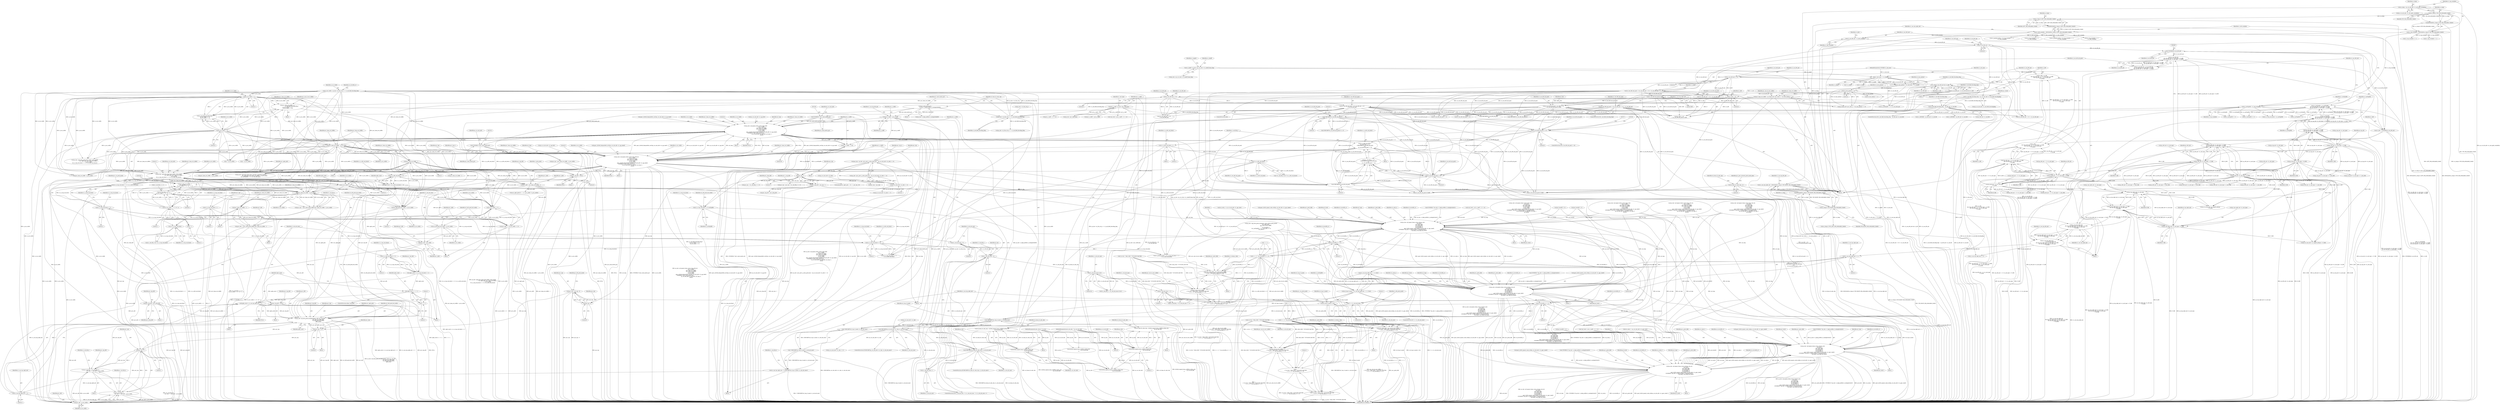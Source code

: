 digraph "0_Android_a583270e1c96d307469c83dc42bd3c5f1b9ef63f@array" {
"1002544" [label="(Call,ps_dec->pf_iquant_itrans_recon_luma_8x8(\n                                        pi2_y_coeff1,\n                                        pu1_luma_rec_buffer,\n                                        pu1_luma_rec_buffer,\n                                        ui_rec_width,\n                                        ui_rec_width,\n                                        gau1_ih264d_dequant8x8_cavlc[ps_cur_mb_info->u1_qp_rem6],\n (UWORD16 *)pi2_scale_matrix_ptr,\n                                        ps_cur_mb_info->u1_qp_div6, ai2_tmp, 0,\n                                        NULL))"];
"1002564" [label="(Call,pi2_y_coeff1 += 64)"];
"1002220" [label="(Call,pi2_y_coeff1 = pi2_y_coeff)"];
"1000779" [label="(Call,pi2_y_coeff = ps_dec->pi2_coeff_data)"];
"1002522" [label="(Call,ps_dec->pf_iquant_itrans_recon_luma_8x8_dc(\n                                        pi2_y_coeff1,\n                                        pu1_luma_rec_buffer,\n                                        pu1_luma_rec_buffer,\n                                        ui_rec_width,\n                                        ui_rec_width,\n                                        gau1_ih264d_dequant8x8_cavlc[ps_cur_mb_info->u1_qp_rem6],\n (UWORD16 *)pi2_scale_matrix_ptr,\n                                        ps_cur_mb_info->u1_qp_div6, ai2_tmp, 0,\n                                        NULL))"];
"1002488" [label="(Call,ps_dec->apf_intra_pred_luma_8x8[i1_intra_pred](\n                                    au1_ngbr_pels, pu1_luma_rec_buffer, 1,\n                                    ui_rec_width,\n ((u1_is_top_sub_block << 2) | u1_is_left_sub_block)))"];
"1002481" [label="(Call,ps_dec->pf_intra_pred_ref_filtering(pu1_left, pu1_top_left,\n                                                        pu1_top, au1_ngbr_pels,\n                                                        ui2_left_pred_buf_width,\n                                                        ngbr_avail))"];
"1002342" [label="(Call,pu1_left = pu1_yleft)"];
"1000663" [label="(Call,pu1_yleft = pu1_luma_rec_buffer - 1)"];
"1000665" [label="(Call,pu1_luma_rec_buffer - 1)"];
"1000655" [label="(Call,pu1_luma_rec_buffer - ui_rec_width)"];
"1000590" [label="(Call,pu1_luma_rec_buffer += (\n                            u1_mb_field_decoding_flag ?\n (ui_rec_width >> 1) :\n (ui_rec_width << 4)))"];
"1000594" [label="(Call,ui_rec_width >> 1)"];
"1000568" [label="(Call,ui_rec_width = ps_dec->u2_frm_wd_y << u1_mb_field_decoding_flag)"];
"1000570" [label="(Call,ps_dec->u2_frm_wd_y << u1_mb_field_decoding_flag)"];
"1000366" [label="(Call,u1_mb_field_decoding_flag = ps_cur_mb_info->u1_mb_field_decodingflag)"];
"1000452" [label="(Call,u1_mb_field_decoding_flag ^ ps_left_mb->u1_mb_fld)"];
"1000597" [label="(Call,ui_rec_width << 4)"];
"1000536" [label="(Call,pu1_luma_rec_buffer = ps_frame_buf->pu1_dest_y + (u4_num_pmbair << 4))"];
"1000542" [label="(Call,u4_num_pmbair << 4)"];
"1000361" [label="(Call,u4_num_pmbair = (u1_mb_num >> u1_mbaff))"];
"1000363" [label="(Call,u1_mb_num >> u1_mbaff)"];
"1000242" [label="(MethodParameterIn,UWORD8 u1_mb_num)"];
"1000349" [label="(Call,u1_mbaff = ps_dec->ps_cur_slice->u1_mbaff_frame_flag)"];
"1002345" [label="(Call,pu1_yleft += (ui_rec_width << 3))"];
"1002347" [label="(Call,ui_rec_width << 3)"];
"1002317" [label="(Call,pu1_luma_rec_buffer - ui_rec_width)"];
"1002567" [label="(Call,pu1_luma_rec_buffer +=\n (u1_sub_blk_x == 1) ?\n (ui_rec_width << 3) - (8 * 1) : 8)"];
"1002573" [label="(Call,(ui_rec_width << 3) - (8 * 1))"];
"1002574" [label="(Call,ui_rec_width << 3)"];
"1002544" [label="(Call,ps_dec->pf_iquant_itrans_recon_luma_8x8(\n                                        pi2_y_coeff1,\n                                        pu1_luma_rec_buffer,\n                                        pu1_luma_rec_buffer,\n                                        ui_rec_width,\n                                        ui_rec_width,\n                                        gau1_ih264d_dequant8x8_cavlc[ps_cur_mb_info->u1_qp_rem6],\n (UWORD16 *)pi2_scale_matrix_ptr,\n                                        ps_cur_mb_info->u1_qp_div6, ai2_tmp, 0,\n                                        NULL))"];
"1002555" [label="(Call,(UWORD16 *)pi2_scale_matrix_ptr)"];
"1002507" [label="(Call,pi2_scale_matrix_ptr =\n                                ps_dec->s_high_profile.i2_scalinglist8x8[0])"];
"1002577" [label="(Call,8 * 1)"];
"1002363" [label="(Call,pu1_left - ui_rec_width)"];
"1002332" [label="(Call,pu1_left = /*pu1_luma_pred_buffer*/pu1_luma_rec_buffer - 1)"];
"1002334" [label="(Call,pu1_luma_rec_buffer - 1)"];
"1002356" [label="(Call,pu1_top_left = (u1_sub_blk_x) ?\n                                pu1_top - 1 : pu1_left - ui_rec_width)"];
"1002360" [label="(Call,pu1_top - 1)"];
"1002322" [label="(Call,pu1_top += 8)"];
"1001925" [label="(Call,pu1_top = puc_top - 8)"];
"1001927" [label="(Call,puc_top - 8)"];
"1000677" [label="(Call,puc_top - 1)"];
"1000627" [label="(Call,puc_top = ps_dec->pu1_prev_y_intra_pred_line + (ps_cur_mb_info->u2_mbx << 4))"];
"1000633" [label="(Call,ps_cur_mb_info->u2_mbx << 4)"];
"1000653" [label="(Call,puc_top = pu1_luma_rec_buffer - ui_rec_width)"];
"1002315" [label="(Call,pu1_top = /*pu1_luma_pred_buffer*/pu1_luma_rec_buffer - ui_rec_width)"];
"1002226" [label="(Call,pu1_top_left = pu1_ytop_left)"];
"1000675" [label="(Call,pu1_ytop_left = puc_top - 1)"];
"1002378" [label="(Call,pu1_top_left = NULL)"];
"1002231" [label="(Call,pu1_top_left = NULL)"];
"1002350" [label="(Call,ui2_left_pred_buf_width = ui_rec_width)"];
"1002337" [label="(Call,ui2_left_pred_buf_width = ui_rec_width)"];
"1002475" [label="(Call,ngbr_avail |= u1_use_top_right_mb << 3)"];
"1002463" [label="(Call,ngbr_avail |= u1_is_top_sub_block << 2)"];
"1002458" [label="(Call,ngbr_avail = u1_is_left_sub_block << 0)"];
"1002460" [label="(Call,u1_is_left_sub_block << 0)"];
"1002375" [label="(Call,!u1_is_left_sub_block)"];
"1002297" [label="(Call,u1_is_left_sub_block =\n (u1_sub_blk_y < 1) ?\n (CHECKBIT(u2_use_left_mb_pack,\n 0)) :\n (u2_use_left_mb_pack >> 8))"];
"1002303" [label="(Call,CHECKBIT(u2_use_left_mb_pack,\n 0))"];
"1002021" [label="(Call,CHECKBIT(u2_use_left_mb_pack,0))"];
"1000441" [label="(Call,u2_use_left_mb_pack = (u2_use_left_mb << 8) + u2_use_left_mb)"];
"1000444" [label="(Call,u2_use_left_mb << 8)"];
"1000426" [label="(Call,u2_use_left_mb = u2_use_left_mb\n && ((ps_left_mb->u1_mb_type != P_MB)\n && (ps_left_mb->u1_mb_type != B_MB)))"];
"1000428" [label="(Call,u2_use_left_mb\n && ((ps_left_mb->u1_mb_type != P_MB)\n && (ps_left_mb->u1_mb_type != B_MB)))"];
"1000408" [label="(Call,(UWORD8)u2_use_left_mb)"];
"1000394" [label="(Call,u2_use_left_mb << 8)"];
"1000289" [label="(Call,u2_use_left_mb = u1_left_available)"];
"1000264" [label="(Call,u1_left_available = BOOLEAN(uc_temp & LEFT_MB_AVAILABLE_MASK))"];
"1000266" [label="(Call,BOOLEAN(uc_temp & LEFT_MB_AVAILABLE_MASK))"];
"1000267" [label="(Call,uc_temp & LEFT_MB_AVAILABLE_MASK)"];
"1000260" [label="(Call,uc_temp & TOP_MB_AVAILABLE_MASK)"];
"1000251" [label="(Call,uc_temp = ps_cur_mb_info->u1_mb_ngbr_availablity)"];
"1000430" [label="(Call,(ps_left_mb->u1_mb_type != P_MB)\n && (ps_left_mb->u1_mb_type != B_MB))"];
"1000431" [label="(Call,ps_left_mb->u1_mb_type != P_MB)"];
"1000416" [label="(Call,ps_top_mb->u1_mb_type != P_MB)"];
"1000436" [label="(Call,ps_left_mb->u1_mb_type != B_MB)"];
"1000421" [label="(Call,ps_top_mb->u1_mb_type != B_MB)"];
"1000391" [label="(Call,u2_use_left_mb_pack = (u2_use_left_mb << 8) + u2_use_left_mb)"];
"1000494" [label="(Call,u2_use_left_mb_pack = (u2_use_left_mb << 8)\n + (u2_use_left_mb))"];
"1000497" [label="(Call,u2_use_left_mb << 8)"];
"1000477" [label="(Call,u2_use_left_mb = u2_use_left_mb && u1_left)"];
"1000479" [label="(Call,u2_use_left_mb && u1_left)"];
"1000458" [label="(Call,u1_left = u1_left\n && (((ps_left_mb + 1)->u1_mb_type != P_MB)\n && ((ps_left_mb + 1)->u1_mb_type\n != B_MB)))"];
"1000460" [label="(Call,u1_left\n && (((ps_left_mb + 1)->u1_mb_type != P_MB)\n && ((ps_left_mb + 1)->u1_mb_type\n != B_MB)))"];
"1000406" [label="(Call,u1_left = (UWORD8)u2_use_left_mb)"];
"1000462" [label="(Call,((ps_left_mb + 1)->u1_mb_type != P_MB)\n && ((ps_left_mb + 1)->u1_mb_type\n != B_MB))"];
"1000463" [label="(Call,(ps_left_mb + 1)->u1_mb_type != P_MB)"];
"1000470" [label="(Call,(ps_left_mb + 1)->u1_mb_type\n != B_MB)"];
"1000484" [label="(Call,u2_use_left_mb_pack = (u1_left << 8)\n + (u2_use_left_mb_pack & 0xff))"];
"1000487" [label="(Call,u1_left << 8)"];
"1000490" [label="(Call,u2_use_left_mb_pack & 0xff)"];
"1002064" [label="(Call,u2_use_left_mb_pack >> 8)"];
"1002306" [label="(Call,u2_use_left_mb_pack >> 8)"];
"1002292" [label="(Call,u1_is_left_sub_block = 1)"];
"1002465" [label="(Call,u1_is_top_sub_block << 2)"];
"1002400" [label="(Call,u1_is_top_sub_block << 1)"];
"1002494" [label="(Call,u1_is_top_sub_block << 2)"];
"1002370" [label="(Call,!u1_is_top_sub_block)"];
"1001825" [label="(Call,u1_is_top_sub_block = uc_useTopMB)"];
"1000285" [label="(Call,uc_useTopMB = u1_top_available)"];
"1000257" [label="(Call,u1_top_available = BOOLEAN(uc_temp & TOP_MB_AVAILABLE_MASK))"];
"1000259" [label="(Call,BOOLEAN(uc_temp & TOP_MB_AVAILABLE_MASK))"];
"1000411" [label="(Call,uc_useTopMB = uc_useTopMB\n && ((ps_top_mb->u1_mb_type != P_MB)\n && (ps_top_mb->u1_mb_type != B_MB)))"];
"1000413" [label="(Call,uc_useTopMB\n && ((ps_top_mb->u1_mb_type != P_MB)\n && (ps_top_mb->u1_mb_type != B_MB)))"];
"1000415" [label="(Call,(ps_top_mb->u1_mb_type != P_MB)\n && (ps_top_mb->u1_mb_type != B_MB))"];
"1002312" [label="(Call,u1_is_top_sub_block = 1)"];
"1002470" [label="(Call,ngbr_avail |= 1 << 1)"];
"1002472" [label="(Call,1 << 1)"];
"1002477" [label="(Call,u1_use_top_right_mb << 3)"];
"1002282" [label="(Call,u1_use_top_right_mb = (!!CHECKBIT(ui2_top_rt_mask, u1_sub_mb_num)))"];
"1002284" [label="(Call,!!CHECKBIT(ui2_top_rt_mask, u1_sub_mb_num))"];
"1002285" [label="(Call,!CHECKBIT(ui2_top_rt_mask, u1_sub_mb_num))"];
"1002286" [label="(Call,CHECKBIT(ui2_top_rt_mask, u1_sub_mb_num))"];
"1001870" [label="(Call,ui2_top_rt_mask |= 0x1)"];
"1001860" [label="(Call,ui2_top_rt_mask = (u1_use_top_right_mb << 1) | (0x4))"];
"1001862" [label="(Call,(u1_use_top_right_mb << 1) | (0x4))"];
"1001863" [label="(Call,u1_use_top_right_mb << 1)"];
"1000501" [label="(Call,u1_use_top_right_mb =\n                        u1_use_top_right_mb\n && ((ps_top_right_mb->u1_mb_type != P_MB)\n && (ps_top_right_mb->u1_mb_type\n != B_MB)))"];
"1000503" [label="(Call,u1_use_top_right_mb\n && ((ps_top_right_mb->u1_mb_type != P_MB)\n && (ps_top_right_mb->u1_mb_type\n != B_MB)))"];
"1000271" [label="(Call,u1_use_top_right_mb = BOOLEAN(uc_temp & TOP_RIGHT_MB_AVAILABLE_MASK))"];
"1000273" [label="(Call,BOOLEAN(uc_temp & TOP_RIGHT_MB_AVAILABLE_MASK))"];
"1000274" [label="(Call,uc_temp & TOP_RIGHT_MB_AVAILABLE_MASK)"];
"1000505" [label="(Call,(ps_top_right_mb->u1_mb_type != P_MB)\n && (ps_top_right_mb->u1_mb_type\n != B_MB))"];
"1000506" [label="(Call,ps_top_right_mb->u1_mb_type != P_MB)"];
"1000511" [label="(Call,ps_top_right_mb->u1_mb_type\n != B_MB)"];
"1002269" [label="(Call,2 == u1_sub_mb_num)"];
"1002251" [label="(Call,u1_sub_mb_num >> 1)"];
"1002246" [label="(Call,u1_sub_mb_num & 0x1)"];
"1002238" [label="(Call,u1_sub_mb_num < 4)"];
"1002241" [label="(Call,u1_sub_mb_num++)"];
"1002518" [label="(Call,CHECKBIT(u4_luma_dc_only_cbp, u1_sub_mb_num))"];
"1000766" [label="(Call,u4_luma_dc_only_cbp = ih264d_unpack_luma_coeff4x4_mb(ps_dec,\n                                           ps_cur_mb_info,\n 1))"];
"1000768" [label="(Call,ih264d_unpack_luma_coeff4x4_mb(ps_dec,\n                                           ps_cur_mb_info,\n 1))"];
"1000240" [label="(MethodParameterIn,dec_struct_t * ps_dec)"];
"1000241" [label="(MethodParameterIn,dec_mb_info_t * ps_cur_mb_info)"];
"1000774" [label="(Call,u4_luma_dc_only_cbp = ih264d_unpack_luma_coeff8x8_mb(ps_dec,\n                                           ps_cur_mb_info))"];
"1000776" [label="(Call,ih264d_unpack_luma_coeff8x8_mb(ps_dec,\n                                           ps_cur_mb_info))"];
"1000338" [label="(Call,u4_luma_dc_only_cbp = 0)"];
"1002499" [label="(Call,CHECKBIT(ps_cur_mb_info->u1_cbp, u1_sub_mb_num))"];
"1002235" [label="(Call,u1_sub_mb_num = 0)"];
"1002493" [label="(Call,(u1_is_top_sub_block << 2) | u1_is_left_sub_block)"];
"1002533" [label="(Call,(UWORD16 *)pi2_scale_matrix_ptr)"];
"1002358" [label="(Call,(u1_sub_blk_x) ?\n                                pu1_top - 1 : pu1_left - ui_rec_width)"];
"1002569" [label="(Call,(u1_sub_blk_x == 1) ?\n (ui_rec_width << 3) - (8 * 1) : 8)"];
"1002917" [label="(Call,ps_dec->pf_iquant_itrans_recon_chroma_4x4(\n                                            pi2_level,\n                                            pu1_pred_sblk,\n                                            pu1_pred_sblk,\n                                            u4_recwidth_cr,\n                                            u4_recwidth_cr,\n                                            gau2_ih264_iquant_scale_4x4[ps_cur_mb_info->u1_qpc_rem6],\n (UWORD16 *)ps_dec->s_high_profile.i2_scalinglist4x4[1],\n                                            u4_scale_u, ai2_tmp, pi2_level))"];
"1002908" [label="(Call,u4_recwidth_cr << 2)"];
"1002904" [label="(Call,(i >> 1) * (u4_recwidth_cr << 2))"];
"1002892" [label="(Call,*pu1_pred_sblk = pu1_mb_cb_rei1_buffer\n + ((i & 0x1) * BLK_SIZE * YUV420SP_FACTOR)\n + (i >> 1) * (u4_recwidth_cr << 2))"];
"1002948" [label="(Call,ps_dec->pf_iquant_itrans_recon_chroma_4x4_dc(\n                                            pi2_level,\n                                            pu1_pred_sblk,\n                                            pu1_pred_sblk,\n                                            u4_recwidth_cr,\n                                            u4_recwidth_cr,\n                                            gau2_ih264_iquant_scale_4x4[ps_cur_mb_info->u1_qpc_rem6],\n (UWORD16 *)ps_dec->s_high_profile.i2_scalinglist4x4[1],\n                                            u4_scale_u, ai2_tmp, pi2_level))"];
"1003019" [label="(Call,u4_recwidth_cr << 2)"];
"1003015" [label="(Call,(i >> 1) * (u4_recwidth_cr << 2))"];
"1003001" [label="(Call,*pu1_pred_sblk = pu1_mb_cb_rei1_buffer + 1\n + ((i & 0x1) * BLK_SIZE * YUV420SP_FACTOR)\n + (i >> 1) * (u4_recwidth_cr << 2))"];
"1003028" [label="(Call,ps_dec->pf_iquant_itrans_recon_chroma_4x4(\n                                            pi2_level,\n                                            pu1_pred_sblk,\n                                            pu1_pred_sblk,\n                                            u4_recwidth_cr,\n                                            u4_recwidth_cr,\n                                            gau2_ih264_iquant_scale_4x4[ps_cur_mb_info->u1_qpcr_rem6],\n (UWORD16 *)ps_dec->s_high_profile.i2_scalinglist4x4[2],\n                                            u4_scale_v, ai2_tmp, pi2_level))"];
"1003059" [label="(Call,ps_dec->pf_iquant_itrans_recon_chroma_4x4_dc(\n                                            pi2_level,\n                                            pu1_pred_sblk,\n                                            pu1_pred_sblk,\n                                            u4_recwidth_cr,\n                                            u4_recwidth_cr,\n                                            gau2_ih264_iquant_scale_4x4[ps_cur_mb_info->u1_qpcr_rem6],\n (UWORD16 *)ps_dec->s_high_profile.i2_scalinglist4x4[2],\n                                            u4_scale_v, ai2_tmp, pi2_level))"];
"1003003" [label="(Call,pu1_mb_cb_rei1_buffer + 1\n + ((i & 0x1) * BLK_SIZE * YUV420SP_FACTOR)\n + (i >> 1) * (u4_recwidth_cr << 2))"];
"1003005" [label="(Call,1\n + ((i & 0x1) * BLK_SIZE * YUV420SP_FACTOR)\n + (i >> 1) * (u4_recwidth_cr << 2))"];
"1003007" [label="(Call,((i & 0x1) * BLK_SIZE * YUV420SP_FACTOR)\n + (i >> 1) * (u4_recwidth_cr << 2))"];
"1002894" [label="(Call,pu1_mb_cb_rei1_buffer\n + ((i & 0x1) * BLK_SIZE * YUV420SP_FACTOR)\n + (i >> 1) * (u4_recwidth_cr << 2))"];
"1002896" [label="(Call,((i & 0x1) * BLK_SIZE * YUV420SP_FACTOR)\n + (i >> 1) * (u4_recwidth_cr << 2))"];
"1000457" [label="(Block,)"];
"1003025" [label="(Identifier,u2_chroma_csbp)"];
"1001866" [label="(Literal,0x4)"];
"1002469" [label="(Identifier,pu1_top_left)"];
"1000429" [label="(Identifier,u2_use_left_mb)"];
"1002492" [label="(Identifier,ui_rec_width)"];
"1002884" [label="(Call,*pi2_level = pi2_y_coeff + (i << 4))"];
"1002487" [label="(Identifier,ngbr_avail)"];
"1002024" [label="(Literal,0)"];
"1000395" [label="(Identifier,u2_use_left_mb)"];
"1000667" [label="(Literal,1)"];
"1002493" [label="(Call,(u1_is_top_sub_block << 2) | u1_is_left_sub_block)"];
"1000521" [label="(Call,ps_cur_mb_info->u1_topleft_mbtype != P_MB)"];
"1000497" [label="(Call,u2_use_left_mb << 8)"];
"1003003" [label="(Call,pu1_mb_cb_rei1_buffer + 1\n + ((i & 0x1) * BLK_SIZE * YUV420SP_FACTOR)\n + (i >> 1) * (u4_recwidth_cr << 2))"];
"1002484" [label="(Identifier,pu1_top)"];
"1000240" [label="(MethodParameterIn,dec_struct_t * ps_dec)"];
"1003063" [label="(Identifier,u4_recwidth_cr)"];
"1002313" [label="(Identifier,u1_is_top_sub_block)"];
"1000276" [label="(Identifier,TOP_RIGHT_MB_AVAILABLE_MASK)"];
"1002522" [label="(Call,ps_dec->pf_iquant_itrans_recon_luma_8x8_dc(\n                                        pi2_y_coeff1,\n                                        pu1_luma_rec_buffer,\n                                        pu1_luma_rec_buffer,\n                                        ui_rec_width,\n                                        ui_rec_width,\n                                        gau1_ih264d_dequant8x8_cavlc[ps_cur_mb_info->u1_qp_rem6],\n (UWORD16 *)pi2_scale_matrix_ptr,\n                                        ps_cur_mb_info->u1_qp_div6, ai2_tmp, 0,\n                                        NULL))"];
"1000478" [label="(Identifier,u2_use_left_mb)"];
"1000290" [label="(Identifier,u2_use_left_mb)"];
"1001874" [label="(Identifier,pi1_cur_pred_mode)"];
"1000392" [label="(Identifier,u2_use_left_mb_pack)"];
"1000291" [label="(Identifier,u1_left_available)"];
"1002508" [label="(Identifier,pi2_scale_matrix_ptr)"];
"1002247" [label="(Identifier,u1_sub_mb_num)"];
"1002497" [label="(Identifier,u1_is_left_sub_block)"];
"1002562" [label="(Literal,0)"];
"1002239" [label="(Identifier,u1_sub_mb_num)"];
"1001698" [label="(Call,ps_dec->apf_intra_pred_luma_4x4[i1_intra_pred](\n                            au1_ngbr_pels, pu1_luma_rec_buffer, 1,\n                            ui_rec_width,\n ((u1_is_top_sub_block << 2) | u1_is_left_sub_block)))"];
"1000458" [label="(Call,u1_left = u1_left\n && (((ps_left_mb + 1)->u1_mb_type != P_MB)\n && ((ps_left_mb + 1)->u1_mb_type\n != B_MB)))"];
"1000464" [label="(Call,(ps_left_mb + 1)->u1_mb_type)"];
"1000447" [label="(Identifier,u2_use_left_mb)"];
"1002541" [label="(Identifier,NULL)"];
"1000589" [label="(Block,)"];
"1002316" [label="(Identifier,pu1_top)"];
"1002463" [label="(Call,ngbr_avail |= u1_is_top_sub_block << 2)"];
"1000526" [label="(Call,ps_cur_mb_info->u1_topleft_mbtype\n != B_MB)"];
"1002232" [label="(Identifier,pu1_top_left)"];
"1001863" [label="(Call,u1_use_top_right_mb << 1)"];
"1002228" [label="(Identifier,pu1_ytop_left)"];
"1001631" [label="(Call,i * ui_rec_width)"];
"1002344" [label="(Identifier,pu1_yleft)"];
"1002638" [label="(Call,(u1_top_available << 1)\n + u1_left_available)"];
"1000493" [label="(ControlStructure,else)"];
"1002346" [label="(Identifier,pu1_yleft)"];
"1003031" [label="(Identifier,pu1_pred_sblk)"];
"1002055" [label="(Call,(ps_left_mb + 1)->u1_mb_type != I_4x4_MB)"];
"1001864" [label="(Identifier,u1_use_top_right_mb)"];
"1002375" [label="(Call,!u1_is_left_sub_block)"];
"1001822" [label="(Block,)"];
"1002319" [label="(Identifier,ui_rec_width)"];
"1003062" [label="(Identifier,pu1_pred_sblk)"];
"1000629" [label="(Call,ps_dec->pu1_prev_y_intra_pred_line + (ps_cur_mb_info->u2_mbx << 4))"];
"1002555" [label="(Call,(UWORD16 *)pi2_scale_matrix_ptr)"];
"1002894" [label="(Call,pu1_mb_cb_rei1_buffer\n + ((i & 0x1) * BLK_SIZE * YUV420SP_FACTOR)\n + (i >> 1) * (u4_recwidth_cr << 2))"];
"1002950" [label="(Identifier,pu1_pred_sblk)"];
"1002897" [label="(Call,(i & 0x1) * BLK_SIZE * YUV420SP_FACTOR)"];
"1000786" [label="(Identifier,u1_mb_type)"];
"1002549" [label="(Identifier,ui_rec_width)"];
"1002063" [label="(ControlStructure,if(u2_use_left_mb_pack >> 8))"];
"1002938" [label="(Identifier,ai2_tmp)"];
"1000659" [label="(Identifier,pu1_top_u)"];
"1002905" [label="(Call,i >> 1)"];
"1000502" [label="(Identifier,u1_use_top_right_mb)"];
"1000675" [label="(Call,pu1_ytop_left = puc_top - 1)"];
"1000268" [label="(Identifier,uc_temp)"];
"1002296" [label="(Block,)"];
"1003254" [label="(MethodReturn,WORD32)"];
"1000872" [label="(Call,memcpy(au1_ngbr_pels + 16 + 1, puc_top, 16))"];
"1002947" [label="(Block,)"];
"1002951" [label="(Identifier,pu1_pred_sblk)"];
"1002953" [label="(Identifier,u4_recwidth_cr)"];
"1002293" [label="(Identifier,u1_is_left_sub_block)"];
"1002227" [label="(Identifier,pu1_top_left)"];
"1000414" [label="(Identifier,uc_useTopMB)"];
"1003002" [label="(Identifier,pu1_pred_sblk)"];
"1000552" [label="(Call,u4_num_pmbair << 3)"];
"1000577" [label="(Call,ps_dec->u2_frm_wd_uv << u1_mb_field_decoding_flag)"];
"1002583" [label="(Identifier,pi1_cur_pred_mode)"];
"1001229" [label="(Call,(ps_left_mb + 1)->u1_mb_type != I_4x4_MB)"];
"1000515" [label="(Identifier,B_MB)"];
"1002564" [label="(Call,pi2_y_coeff1 += 64)"];
"1002509" [label="(Call,ps_dec->s_high_profile.i2_scalinglist8x8[0])"];
"1002248" [label="(Literal,0x1)"];
"1002467" [label="(Literal,2)"];
"1000503" [label="(Call,u1_use_top_right_mb\n && ((ps_top_right_mb->u1_mb_type != P_MB)\n && (ps_top_right_mb->u1_mb_type\n != B_MB)))"];
"1002397" [label="(Call,u1_packed_modes = (u1_is_top_sub_block << 1)\n + u1_is_left_sub_block)"];
"1002233" [label="(Identifier,NULL)"];
"1000241" [label="(MethodParameterIn,dec_mb_info_t * ps_cur_mb_info)"];
"1002253" [label="(Literal,1)"];
"1002323" [label="(Identifier,pu1_top)"];
"1000252" [label="(Identifier,uc_temp)"];
"1000411" [label="(Call,uc_useTopMB = uc_useTopMB\n && ((ps_top_mb->u1_mb_type != P_MB)\n && (ps_top_mb->u1_mb_type != B_MB)))"];
"1002471" [label="(Identifier,ngbr_avail)"];
"1000546" [label="(Identifier,pu1_mb_cb_rei1_buffer)"];
"1002376" [label="(Identifier,u1_is_left_sub_block)"];
"1000470" [label="(Call,(ps_left_mb + 1)->u1_mb_type\n != B_MB)"];
"1000436" [label="(Call,ps_left_mb->u1_mb_type != B_MB)"];
"1002464" [label="(Identifier,ngbr_avail)"];
"1000412" [label="(Identifier,uc_useTopMB)"];
"1002311" [label="(Block,)"];
"1001869" [label="(Block,)"];
"1002245" [label="(Identifier,u1_sub_blk_x)"];
"1001872" [label="(Literal,0x1)"];
"1002569" [label="(Call,(u1_sub_blk_x == 1) ?\n (ui_rec_width << 3) - (8 * 1) : 8)"];
"1000445" [label="(Identifier,u2_use_left_mb)"];
"1000665" [label="(Call,pu1_luma_rec_buffer - 1)"];
"1000338" [label="(Call,u4_luma_dc_only_cbp = 0)"];
"1000490" [label="(Call,u2_use_left_mb_pack & 0xff)"];
"1001059" [label="(Call,u1_use_top_right_mb << 3)"];
"1002347" [label="(Call,ui_rec_width << 3)"];
"1002543" [label="(Block,)"];
"1000260" [label="(Call,uc_temp & TOP_MB_AVAILABLE_MASK)"];
"1003244" [label="(Call,uc_useTopMB << 2)"];
"1002357" [label="(Identifier,pu1_top_left)"];
"1002362" [label="(Literal,1)"];
"1002241" [label="(Call,u1_sub_mb_num++)"];
"1000340" [label="(Literal,0)"];
"1002331" [label="(Block,)"];
"1000394" [label="(Call,u2_use_left_mb << 8)"];
"1000483" [label="(Identifier,u1_mb_field_decoding_flag)"];
"1000538" [label="(Call,ps_frame_buf->pu1_dest_y + (u4_num_pmbair << 4))"];
"1001841" [label="(Identifier,ui2_left_pred_buf_width)"];
"1002358" [label="(Call,(u1_sub_blk_x) ?\n                                pu1_top - 1 : pu1_left - ui_rec_width)"];
"1000537" [label="(Identifier,pu1_luma_rec_buffer)"];
"1000799" [label="(Call,u1_top_available << 1)"];
"1002318" [label="(Identifier,pu1_luma_rec_buffer)"];
"1000594" [label="(Call,ui_rec_width >> 1)"];
"1001053" [label="(Call,pu1_top = puc_top)"];
"1002482" [label="(Identifier,pu1_left)"];
"1002355" [label="(Block,)"];
"1002920" [label="(Identifier,pu1_pred_sblk)"];
"1002970" [label="(Identifier,pi2_level)"];
"1000460" [label="(Call,u1_left\n && (((ps_left_mb + 1)->u1_mb_type != P_MB)\n && ((ps_left_mb + 1)->u1_mb_type\n != B_MB)))"];
"1002489" [label="(Identifier,au1_ngbr_pels)"];
"1000979" [label="(Call,pi2_level[0] != 0)"];
"1000492" [label="(Literal,0xff)"];
"1002324" [label="(Literal,8)"];
"1000766" [label="(Call,u4_luma_dc_only_cbp = ih264d_unpack_luma_coeff4x4_mb(ps_dec,\n                                           ps_cur_mb_info,\n 1))"];
"1001720" [label="(Call,ps_dec->pf_iquant_itrans_recon_luma_4x4_dc(\n                                        pi2_y_coeff1,\n                                        pu1_luma_rec_buffer,\n                                        pu1_luma_rec_buffer,\n                                        ui_rec_width,\n                                        ui_rec_width,\n                                        gau2_ih264_iquant_scale_4x4[ps_cur_mb_info->u1_qp_rem6],\n (UWORD16 *)ps_dec->s_high_profile.i2_scalinglist4x4[0],\n                                        ps_cur_mb_info->u1_qp_div6, ai2_tmp, 0,\n                                        NULL))"];
"1002536" [label="(Call,ps_cur_mb_info->u1_qp_div6)"];
"1000511" [label="(Call,ps_top_right_mb->u1_mb_type\n != B_MB)"];
"1002499" [label="(Call,CHECKBIT(ps_cur_mb_info->u1_cbp, u1_sub_mb_num))"];
"1002558" [label="(Call,ps_cur_mb_info->u1_qp_div6)"];
"1002521" [label="(Block,)"];
"1000796" [label="(Call,u1_packed_modes = (u1_top_available << 1)\n + u1_left_available)"];
"1000452" [label="(Call,u1_mb_field_decoding_flag ^ ps_left_mb->u1_mb_fld)"];
"1000652" [label="(Block,)"];
"1002855" [label="(Call,u4_scale_u = ps_cur_mb_info->u1_qpc_div6)"];
"1000637" [label="(Literal,4)"];
"1000287" [label="(Identifier,u1_top_available)"];
"1000592" [label="(Call,u1_mb_field_decoding_flag ?\n (ui_rec_width >> 1) :\n (ui_rec_width << 4))"];
"1002942" [label="(Call,pi2_level[0] != 0)"];
"1002466" [label="(Identifier,u1_is_top_sub_block)"];
"1000351" [label="(Call,ps_dec->ps_cur_slice->u1_mbaff_frame_flag)"];
"1002297" [label="(Call,u1_is_left_sub_block =\n (u1_sub_blk_y < 1) ?\n (CHECKBIT(u2_use_left_mb_pack,\n 0)) :\n (u2_use_left_mb_pack >> 8))"];
"1000499" [label="(Literal,8)"];
"1001825" [label="(Call,u1_is_top_sub_block = uc_useTopMB)"];
"1002066" [label="(Literal,8)"];
"1002496" [label="(Literal,2)"];
"1002225" [label="(Block,)"];
"1001929" [label="(Literal,8)"];
"1002064" [label="(Call,u2_use_left_mb_pack >> 8)"];
"1001130" [label="(Call,ps_left_mb->u1_mb_type != I_4x4_MB)"];
"1002565" [label="(Identifier,pi2_y_coeff1)"];
"1002377" [label="(Block,)"];
"1002504" [label="(Block,)"];
"1000628" [label="(Identifier,puc_top)"];
"1002882" [label="(Block,)"];
"1001238" [label="(Call,u2_use_left_mb_pack >> 8)"];
"1002916" [label="(Block,)"];
"1000568" [label="(Call,ui_rec_width = ps_dec->u2_frm_wd_y << u1_mb_field_decoding_flag)"];
"1000425" [label="(Identifier,B_MB)"];
"1002613" [label="(Call,ih264d_unpack_chroma_coeff4x4_mb(ps_dec,\n                                     ps_cur_mb_info))"];
"1003005" [label="(Call,1\n + ((i & 0x1) * BLK_SIZE * YUV420SP_FACTOR)\n + (i >> 1) * (u4_recwidth_cr << 2))"];
"1000363" [label="(Call,u1_mb_num >> u1_mbaff)"];
"1002892" [label="(Call,*pu1_pred_sblk = pu1_mb_cb_rei1_buffer\n + ((i & 0x1) * BLK_SIZE * YUV420SP_FACTOR)\n + (i >> 1) * (u4_recwidth_cr << 2))"];
"1001865" [label="(Literal,1)"];
"1000498" [label="(Identifier,u2_use_left_mb)"];
"1000420" [label="(Identifier,P_MB)"];
"1002013" [label="(Call,ps_left_mb->u1_mb_type != I_4x4_MB)"];
"1000482" [label="(ControlStructure,if(u1_mb_field_decoding_flag))"];
"1000481" [label="(Identifier,u1_left)"];
"1002517" [label="(ControlStructure,if(CHECKBIT(u4_luma_dc_only_cbp, u1_sub_mb_num)))"];
"1002567" [label="(Call,pu1_luma_rec_buffer +=\n (u1_sub_blk_x == 1) ?\n (ui_rec_width << 3) - (8 * 1) : 8)"];
"1003048" [label="(Identifier,u4_scale_v)"];
"1002570" [label="(Call,u1_sub_blk_x == 1)"];
"1002252" [label="(Identifier,u1_sub_mb_num)"];
"1002908" [label="(Call,u4_recwidth_cr << 2)"];
"1002922" [label="(Identifier,u4_recwidth_cr)"];
"1000512" [label="(Call,ps_top_right_mb->u1_mb_type)"];
"1002503" [label="(Identifier,u1_sub_mb_num)"];
"1003081" [label="(Identifier,pi2_level)"];
"1003060" [label="(Identifier,pi2_level)"];
"1000633" [label="(Call,ps_cur_mb_info->u2_mbx << 4)"];
"1000441" [label="(Call,u2_use_left_mb_pack = (u2_use_left_mb << 8) + u2_use_left_mb)"];
"1000657" [label="(Identifier,ui_rec_width)"];
"1001826" [label="(Identifier,u1_is_top_sub_block)"];
"1000367" [label="(Identifier,u1_mb_field_decoding_flag)"];
"1002065" [label="(Identifier,u2_use_left_mb_pack)"];
"1000491" [label="(Identifier,u2_use_left_mb_pack)"];
"1002479" [label="(Literal,3)"];
"1000768" [label="(Call,ih264d_unpack_luma_coeff4x4_mb(ps_dec,\n                                           ps_cur_mb_info,\n 1))"];
"1002292" [label="(Call,u1_is_left_sub_block = 1)"];
"1000775" [label="(Identifier,u4_luma_dc_only_cbp)"];
"1002959" [label="(Call,(UWORD16 *)ps_dec->s_high_profile.i2_scalinglist4x4[1])"];
"1002537" [label="(Identifier,ps_cur_mb_info)"];
"1000476" [label="(Identifier,B_MB)"];
"1002561" [label="(Identifier,ai2_tmp)"];
"1000510" [label="(Identifier,P_MB)"];
"1002881" [label="(Identifier,i)"];
"1002236" [label="(Identifier,u1_sub_mb_num)"];
"1002322" [label="(Call,pu1_top += 8)"];
"1002283" [label="(Identifier,u1_use_top_right_mb)"];
"1000780" [label="(Identifier,pi2_y_coeff)"];
"1000916" [label="(Call,pi2_y_coeff + (i << 4))"];
"1001860" [label="(Call,ui2_top_rt_mask = (u1_use_top_right_mb << 1) | (0x4))"];
"1002491" [label="(Literal,1)"];
"1000678" [label="(Identifier,puc_top)"];
"1000985" [label="(Call,ps_dec->pf_iquant_itrans_recon_luma_4x4_dc(\n                                        pi2_level,\n                                        pu1_pred_sblk,\n                                        pu1_pred_sblk,\n                                        ui_rec_width,\n                                        ui_rec_width,\n                                        gau2_ih264_iquant_scale_4x4[ps_cur_mb_info->u1_qp_rem6],\n (UWORD16 *)ps_dec->s_high_profile.i2_scalinglist4x4[0],\n                                        ps_cur_mb_info->u1_qp_div6, ai2_tmp, 1,\n                                        pi2_level))"];
"1002361" [label="(Identifier,pu1_top)"];
"1000486" [label="(Call,(u1_left << 8)\n + (u2_use_left_mb_pack & 0xff))"];
"1002895" [label="(Identifier,pu1_mb_cb_rei1_buffer)"];
"1002520" [label="(Identifier,u1_sub_mb_num)"];
"1003064" [label="(Identifier,u4_recwidth_cr)"];
"1002578" [label="(Literal,8)"];
"1002334" [label="(Call,pu1_luma_rec_buffer - 1)"];
"1002022" [label="(Identifier,u2_use_left_mb_pack)"];
"1003058" [label="(Block,)"];
"1002993" [label="(Call,*pi2_level = pi2_y_coeff + (i << 4))"];
"1002954" [label="(Call,gau2_ih264_iquant_scale_4x4[ps_cur_mb_info->u1_qpc_rem6])"];
"1002937" [label="(Identifier,u4_scale_u)"];
"1001445" [label="(Call,CHECKBIT(u2_use_left_mb_pack,\n 0))"];
"1000544" [label="(Literal,4)"];
"1000257" [label="(Call,u1_top_available = BOOLEAN(uc_temp & TOP_MB_AVAILABLE_MASK))"];
"1003033" [label="(Identifier,u4_recwidth_cr)"];
"1000265" [label="(Identifier,u1_left_available)"];
"1000243" [label="(Block,)"];
"1002501" [label="(Identifier,ps_cur_mb_info)"];
"1002222" [label="(Identifier,pi2_y_coeff)"];
"1000752" [label="(Call,ih264d_unpack_luma_coeff4x4_mb(ps_dec,\n                                       ps_cur_mb_info,\n 1))"];
"1002349" [label="(Literal,3)"];
"1002339" [label="(Identifier,ui_rec_width)"];
"1001190" [label="(Call,ps_left_mb->u1_mb_type != I_4x4_MB)"];
"1000507" [label="(Call,ps_top_right_mb->u1_mb_type)"];
"1000777" [label="(Identifier,ps_dec)"];
"1002461" [label="(Identifier,u1_is_left_sub_block)"];
"1000844" [label="(Call,au1_ngbr_pels[16 - 1 - i] = pu1_yleft[i * ui_rec_width])"];
"1000343" [label="(Identifier,pu1_prev_intra4x4_pred_mode_data)"];
"1003027" [label="(Block,)"];
"1000645" [label="(Call,ps_cur_mb_info->u2_mbx << 3)"];
"1000781" [label="(Call,ps_dec->pi2_coeff_data)"];
"1000391" [label="(Call,u2_use_left_mb_pack = (u2_use_left_mb << 8) + u2_use_left_mb)"];
"1000279" [label="(Identifier,u1_use_top_left_mb)"];
"1000421" [label="(Call,ps_top_mb->u1_mb_type != B_MB)"];
"1003016" [label="(Call,i >> 1)"];
"1002563" [label="(Identifier,NULL)"];
"1000261" [label="(Identifier,uc_temp)"];
"1002580" [label="(Literal,8)"];
"1002507" [label="(Call,pi2_scale_matrix_ptr =\n                                ps_dec->s_high_profile.i2_scalinglist8x8[0])"];
"1001925" [label="(Call,pu1_top = puc_top - 8)"];
"1000798" [label="(Call,(u1_top_available << 1)\n + u1_left_available)"];
"1002288" [label="(Identifier,u1_sub_mb_num)"];
"1002360" [label="(Call,pu1_top - 1)"];
"1001927" [label="(Call,puc_top - 8)"];
"1002990" [label="(Identifier,i)"];
"1001936" [label="(Call,!u1_mbaff)"];
"1003059" [label="(Call,ps_dec->pf_iquant_itrans_recon_chroma_4x4_dc(\n                                            pi2_level,\n                                            pu1_pred_sblk,\n                                            pu1_pred_sblk,\n                                            u4_recwidth_cr,\n                                            u4_recwidth_cr,\n                                            gau2_ih264_iquant_scale_4x4[ps_cur_mb_info->u1_qpcr_rem6],\n (UWORD16 *)ps_dec->s_high_profile.i2_scalinglist4x4[2],\n                                            u4_scale_v, ai2_tmp, pi2_level))"];
"1000778" [label="(Identifier,ps_cur_mb_info)"];
"1002921" [label="(Identifier,u4_recwidth_cr)"];
"1003004" [label="(Identifier,pu1_mb_cb_rei1_buffer)"];
"1000473" [label="(Identifier,ps_left_mb)"];
"1002284" [label="(Call,!!CHECKBIT(ui2_top_rt_mask, u1_sub_mb_num))"];
"1000442" [label="(Identifier,u2_use_left_mb_pack)"];
"1002574" [label="(Call,ui_rec_width << 3)"];
"1000242" [label="(MethodParameterIn,UWORD8 u1_mb_num)"];
"1000289" [label="(Call,u2_use_left_mb = u1_left_available)"];
"1002480" [label="(Block,)"];
"1000669" [label="(Identifier,pu1_uleft)"];
"1002335" [label="(Identifier,pu1_luma_rec_buffer)"];
"1002351" [label="(Identifier,ui2_left_pred_buf_width)"];
"1000505" [label="(Call,(ps_top_right_mb->u1_mb_type != P_MB)\n && (ps_top_right_mb->u1_mb_type\n != B_MB))"];
"1002928" [label="(Call,(UWORD16 *)ps_dec->s_high_profile.i2_scalinglist4x4[1])"];
"1000500" [label="(Identifier,u2_use_left_mb)"];
"1001467" [label="(Call,pu1_luma_rec_buffer - ui_rec_width)"];
"1002540" [label="(Literal,0)"];
"1000947" [label="(Call,ps_dec->pf_iquant_itrans_recon_luma_4x4(\n                                        pi2_level,\n                                        pu1_pred_sblk,\n                                        pu1_pred_sblk,\n                                        ui_rec_width,\n                                        ui_rec_width,\n                                        gau2_ih264_iquant_scale_4x4[ps_cur_mb_info->u1_qp_rem6],\n (UWORD16 *)ps_dec->s_high_profile.i2_scalinglist4x4[0],\n                                        ps_cur_mb_info->u1_qp_div6, ai2_tmp, 1,\n                                        pi2_level))"];
"1000771" [label="(Literal,1)"];
"1002350" [label="(Call,ui2_left_pred_buf_width = ui_rec_width)"];
"1002306" [label="(Call,u2_use_left_mb_pack >> 8)"];
"1000765" [label="(Block,)"];
"1002315" [label="(Call,pu1_top = /*pu1_luma_pred_buffer*/pu1_luma_rec_buffer - ui_rec_width)"];
"1002299" [label="(Call,(u1_sub_blk_y < 1) ?\n (CHECKBIT(u2_use_left_mb_pack,\n 0)) :\n (u2_use_left_mb_pack >> 8))"];
"1000440" [label="(Identifier,B_MB)"];
"1002282" [label="(Call,u1_use_top_right_mb = (!!CHECKBIT(ui2_top_rt_mask, u1_sub_mb_num)))"];
"1000664" [label="(Identifier,pu1_yleft)"];
"1002359" [label="(Identifier,u1_sub_blk_x)"];
"1002495" [label="(Identifier,u1_is_top_sub_block)"];
"1000767" [label="(Identifier,u4_luma_dc_only_cbp)"];
"1000656" [label="(Identifier,pu1_luma_rec_buffer)"];
"1000422" [label="(Call,ps_top_mb->u1_mb_type)"];
"1000461" [label="(Identifier,u1_left)"];
"1000413" [label="(Call,uc_useTopMB\n && ((ps_top_mb->u1_mb_type != P_MB)\n && (ps_top_mb->u1_mb_type != B_MB)))"];
"1000779" [label="(Call,pi2_y_coeff = ps_dec->pi2_coeff_data)"];
"1002577" [label="(Call,8 * 1)"];
"1002371" [label="(Identifier,u1_is_top_sub_block)"];
"1002910" [label="(Literal,2)"];
"1000357" [label="(Identifier,u1_topmb)"];
"1000259" [label="(Call,BOOLEAN(uc_temp & TOP_MB_AVAILABLE_MASK))"];
"1000569" [label="(Identifier,ui_rec_width)"];
"1000663" [label="(Call,pu1_yleft = pu1_luma_rec_buffer - 1)"];
"1002547" [label="(Identifier,pu1_luma_rec_buffer)"];
"1000770" [label="(Identifier,ps_cur_mb_info)"];
"1003079" [label="(Identifier,u4_scale_v)"];
"1000536" [label="(Call,pu1_luma_rec_buffer = ps_frame_buf->pu1_dest_y + (u4_num_pmbair << 4))"];
"1000404" [label="(Block,)"];
"1000410" [label="(Identifier,u2_use_left_mb)"];
"1000281" [label="(Call,uc_temp & TOP_LEFT_MB_AVAILABLE_MASK)"];
"1003050" [label="(Identifier,pi2_level)"];
"1002474" [label="(Literal,1)"];
"1002343" [label="(Identifier,pu1_left)"];
"1001928" [label="(Identifier,puc_top)"];
"1002465" [label="(Call,u1_is_top_sub_block << 2)"];
"1000273" [label="(Call,BOOLEAN(uc_temp & TOP_RIGHT_MB_AVAILABLE_MASK))"];
"1000407" [label="(Identifier,u1_left)"];
"1002968" [label="(Identifier,u4_scale_u)"];
"1002307" [label="(Identifier,u2_use_left_mb_pack)"];
"1000423" [label="(Identifier,ps_top_mb)"];
"1002841" [label="(Call,ps_dec->apf_intra_pred_chroma[u1_intra_chrom_pred_mode](\n                                pu1_ngbr_pels,\n                                pu1_mb_cb_rei1_buffer,\n 1,\n                                u4_recwidth_cr,\n ((uc_useTopMB << 2) | (use_left2 << 4)\n | use_left1)))"];
"1003021" [label="(Literal,2)"];
"1000368" [label="(Call,ps_cur_mb_info->u1_mb_field_decodingflag)"];
"1002369" [label="(Identifier,u1_sub_blk_x)"];
"1003097" [label="(Call,u2_use_left_mb_pack & 0x0ff)"];
"1002268" [label="(ControlStructure,if(2 == u1_sub_mb_num))"];
"1000676" [label="(Identifier,pu1_ytop_left)"];
"1002308" [label="(Literal,8)"];
"1000501" [label="(Call,u1_use_top_right_mb =\n                        u1_use_top_right_mb\n && ((ps_top_right_mb->u1_mb_type != P_MB)\n && (ps_top_right_mb->u1_mb_type\n != B_MB)))"];
"1002949" [label="(Identifier,pi2_level)"];
"1002338" [label="(Identifier,ui2_left_pred_buf_width)"];
"1000361" [label="(Call,u4_num_pmbair = (u1_mb_num >> u1_mbaff))"];
"1000681" [label="(Identifier,pu1_u_top_left)"];
"1002242" [label="(Identifier,u1_sub_mb_num)"];
"1002378" [label="(Call,pu1_top_left = NULL)"];
"1002557" [label="(Identifier,pi2_scale_matrix_ptr)"];
"1001020" [label="(Call,u1_is_top_sub_block = uc_useTopMB)"];
"1002969" [label="(Identifier,ai2_tmp)"];
"1001870" [label="(Call,ui2_top_rt_mask |= 0x1)"];
"1000366" [label="(Call,u1_mb_field_decoding_flag = ps_cur_mb_info->u1_mb_field_decodingflag)"];
"1000655" [label="(Call,pu1_luma_rec_buffer - ui_rec_width)"];
"1002470" [label="(Call,ngbr_avail |= 1 << 1)"];
"1001448" [label="(Call,u2_use_left_mb_pack >> 8)"];
"1002332" [label="(Call,pu1_left = /*pu1_luma_pred_buffer*/pu1_luma_rec_buffer - 1)"];
"1000776" [label="(Call,ih264d_unpack_luma_coeff8x8_mb(ps_dec,\n                                           ps_cur_mb_info))"];
"1002370" [label="(Call,!u1_is_top_sub_block)"];
"1002473" [label="(Literal,1)"];
"1002321" [label="(Block,)"];
"1000597" [label="(Call,ui_rec_width << 4)"];
"1002576" [label="(Literal,3)"];
"1003019" [label="(Call,u4_recwidth_cr << 2)"];
"1003008" [label="(Call,(i & 0x1) * BLK_SIZE * YUV420SP_FACTOR)"];
"1000431" [label="(Call,ps_left_mb->u1_mb_type != P_MB)"];
"1002455" [label="(Block,)"];
"1001389" [label="(Call,pi2_y_coeff1 = pi2_y_coeff)"];
"1002523" [label="(Identifier,pi2_y_coeff1)"];
"1002230" [label="(Block,)"];
"1003034" [label="(Call,gau2_ih264_iquant_scale_4x4[ps_cur_mb_info->u1_qpcr_rem6])"];
"1002364" [label="(Identifier,pu1_left)"];
"1002533" [label="(Call,(UWORD16 *)pi2_scale_matrix_ptr)"];
"1000372" [label="(Identifier,ps_curmb)"];
"1000274" [label="(Call,uc_temp & TOP_RIGHT_MB_AVAILABLE_MASK)"];
"1001368" [label="(Call,ps_left_mb->u1_mb_type != I_4x4_MB)"];
"1000443" [label="(Call,(u2_use_left_mb << 8) + u2_use_left_mb)"];
"1002614" [label="(Identifier,ps_dec)"];
"1000446" [label="(Literal,8)"];
"1000485" [label="(Identifier,u2_use_left_mb_pack)"];
"1002488" [label="(Call,ps_dec->apf_intra_pred_luma_8x8[i1_intra_pred](\n                                    au1_ngbr_pels, pu1_luma_rec_buffer, 1,\n                                    ui_rec_width,\n ((u1_is_top_sub_block << 2) | u1_is_left_sub_block)))"];
"1002468" [label="(ControlStructure,if(pu1_top_left))"];
"1002860" [label="(Call,u4_scale_v = ps_cur_mb_info->u1_qpcr_div6)"];
"1002023" [label="(Literal,0)"];
"1003080" [label="(Identifier,ai2_tmp)"];
"1001931" [label="(Identifier,pi1_left_pred_mode)"];
"1002291" [label="(Block,)"];
"1002535" [label="(Identifier,pi2_scale_matrix_ptr)"];
"1000262" [label="(Identifier,TOP_MB_AVAILABLE_MASK)"];
"1002623" [label="(Call,ps_cur_mb_info->u1_cbp >> 4)"];
"1000634" [label="(Call,ps_cur_mb_info->u2_mbx)"];
"1002896" [label="(Call,((i & 0x1) * BLK_SIZE * YUV420SP_FACTOR)\n + (i >> 1) * (u4_recwidth_cr << 2))"];
"1002342" [label="(Call,pu1_left = pu1_yleft)"];
"1000639" [label="(Identifier,pu1_top_u)"];
"1000495" [label="(Identifier,u2_use_left_mb_pack)"];
"1002527" [label="(Identifier,ui_rec_width)"];
"1000653" [label="(Call,puc_top = pu1_luma_rec_buffer - ui_rec_width)"];
"1000349" [label="(Call,u1_mbaff = ps_dec->ps_cur_slice->u1_mbaff_frame_flag)"];
"1000469" [label="(Identifier,P_MB)"];
"1001497" [label="(Call,pu1_luma_rec_buffer - 1)"];
"1002893" [label="(Identifier,pu1_pred_sblk)"];
"1002401" [label="(Identifier,u1_is_top_sub_block)"];
"1002365" [label="(Identifier,ui_rec_width)"];
"1002290" [label="(Identifier,u1_sub_blk_x)"];
"1002345" [label="(Call,pu1_yleft += (ui_rec_width << 3))"];
"1000769" [label="(Identifier,ps_dec)"];
"1000598" [label="(Identifier,ui_rec_width)"];
"1002528" [label="(Call,gau1_ih264d_dequant8x8_cavlc[ps_cur_mb_info->u1_qp_rem6])"];
"1000269" [label="(Identifier,LEFT_MB_AVAILABLE_MASK)"];
"1002341" [label="(Block,)"];
"1002559" [label="(Identifier,ps_cur_mb_info)"];
"1000438" [label="(Identifier,ps_left_mb)"];
"1002904" [label="(Call,(i >> 1) * (u4_recwidth_cr << 2))"];
"1002914" [label="(Identifier,u2_chroma_csbp)"];
"1000275" [label="(Identifier,uc_temp)"];
"1000489" [label="(Literal,8)"];
"1000504" [label="(Identifier,u1_use_top_right_mb)"];
"1002348" [label="(Identifier,ui_rec_width)"];
"1000271" [label="(Call,u1_use_top_right_mb = BOOLEAN(uc_temp & TOP_RIGHT_MB_AVAILABLE_MASK))"];
"1002249" [label="(Call,u1_sub_blk_y = (u1_sub_mb_num >> 1))"];
"1002314" [label="(Literal,1)"];
"1002909" [label="(Identifier,u4_recwidth_cr)"];
"1000627" [label="(Call,puc_top = ps_dec->pu1_prev_y_intra_pred_line + (ps_cur_mb_info->u2_mbx << 4))"];
"1002458" [label="(Call,ngbr_avail = u1_is_left_sub_block << 0)"];
"1002948" [label="(Call,ps_dec->pf_iquant_itrans_recon_chroma_4x4_dc(\n                                            pi2_level,\n                                            pu1_pred_sblk,\n                                            pu1_pred_sblk,\n                                            u4_recwidth_cr,\n                                            u4_recwidth_cr,\n                                            gau2_ih264_iquant_scale_4x4[ps_cur_mb_info->u1_qpc_rem6],\n (UWORD16 *)ps_dec->s_high_profile.i2_scalinglist4x4[1],\n                                            u4_scale_u, ai2_tmp, pi2_level))"];
"1000654" [label="(Identifier,puc_top)"];
"1002020" [label="(Call,CHECKBIT(u2_use_left_mb_pack,0) == 0)"];
"1000895" [label="(Call,(uc_useTopMB << 2) | u2_use_left_mb)"];
"1002952" [label="(Identifier,u4_recwidth_cr)"];
"1002294" [label="(Literal,1)"];
"1000591" [label="(Identifier,pu1_luma_rec_buffer)"];
"1000596" [label="(Literal,1)"];
"1000396" [label="(Literal,8)"];
"1002303" [label="(Call,CHECKBIT(u2_use_left_mb_pack,\n 0))"];
"1000487" [label="(Call,u1_left << 8)"];
"1002459" [label="(Identifier,ngbr_avail)"];
"1001827" [label="(Identifier,uc_useTopMB)"];
"1002399" [label="(Call,(u1_is_top_sub_block << 1)\n + u1_is_left_sub_block)"];
"1002197" [label="(Call,ps_left_mb->u1_mb_type != I_4x4_MB)"];
"1002240" [label="(Literal,4)"];
"1002274" [label="(Identifier,i1_left_pred_mode)"];
"1000480" [label="(Identifier,u2_use_left_mb)"];
"1002269" [label="(Call,2 == u1_sub_mb_num)"];
"1002490" [label="(Identifier,pu1_luma_rec_buffer)"];
"1000576" [label="(Identifier,u4_recwidth_cr)"];
"1000626" [label="(Block,)"];
"1000484" [label="(Call,u2_use_left_mb_pack = (u1_left << 8)\n + (u2_use_left_mb_pack & 0xff))"];
"1002526" [label="(Identifier,ui_rec_width)"];
"1003061" [label="(Identifier,pu1_pred_sblk)"];
"1002525" [label="(Identifier,pu1_luma_rec_buffer)"];
"1003029" [label="(Identifier,pi2_level)"];
"1000570" [label="(Call,ps_dec->u2_frm_wd_y << u1_mb_field_decoding_flag)"];
"1002462" [label="(Literal,0)"];
"1002923" [label="(Call,gau2_ih264_iquant_scale_4x4[ps_cur_mb_info->u1_qpc_rem6])"];
"1001473" [label="(Call,puc_top + (u1_sub_blk_x << 2))"];
"1003030" [label="(Identifier,pu1_pred_sblk)"];
"1001926" [label="(Identifier,pu1_top)"];
"1002550" [label="(Call,gau1_ih264d_dequant8x8_cavlc[ps_cur_mb_info->u1_qp_rem6])"];
"1001482" [label="(Call,pu1_luma_rec_buffer - ui_rec_width)"];
"1002460" [label="(Call,u1_is_left_sub_block << 0)"];
"1000542" [label="(Call,u4_num_pmbair << 4)"];
"1003039" [label="(Call,(UWORD16 *)ps_dec->s_high_profile.i2_scalinglist4x4[2])"];
"1001891" [label="(Call,ps_top_mb->u1_mb_type == I_4x4_MB)"];
"1003020" [label="(Identifier,u4_recwidth_cr)"];
"1002021" [label="(Call,CHECKBIT(u2_use_left_mb_pack,0))"];
"1002579" [label="(Literal,1)"];
"1000397" [label="(Identifier,u2_use_left_mb)"];
"1000543" [label="(Identifier,u4_num_pmbair)"];
"1000679" [label="(Literal,1)"];
"1000463" [label="(Call,(ps_left_mb + 1)->u1_mb_type != P_MB)"];
"1001943" [label="(Call,ps_left_mb->u1_mb_type != I_4x4_MB)"];
"1002305" [label="(Literal,0)"];
"1002573" [label="(Call,(ui_rec_width << 3) - (8 * 1))"];
"1002500" [label="(Call,ps_cur_mb_info->u1_cbp)"];
"1002304" [label="(Identifier,u2_use_left_mb_pack)"];
"1000595" [label="(Identifier,ui_rec_width)"];
"1002481" [label="(Call,ps_dec->pf_intra_pred_ref_filtering(pu1_left, pu1_top_left,\n                                                        pu1_top, au1_ngbr_pels,\n                                                        ui2_left_pred_buf_width,\n                                                        ngbr_avail))"];
"1002317" [label="(Call,pu1_luma_rec_buffer - ui_rec_width)"];
"1002544" [label="(Call,ps_dec->pf_iquant_itrans_recon_luma_8x8(\n                                        pi2_y_coeff1,\n                                        pu1_luma_rec_buffer,\n                                        pu1_luma_rec_buffer,\n                                        ui_rec_width,\n                                        ui_rec_width,\n                                        gau1_ih264d_dequant8x8_cavlc[ps_cur_mb_info->u1_qp_rem6],\n (UWORD16 *)pi2_scale_matrix_ptr,\n                                        ps_cur_mb_info->u1_qp_div6, ai2_tmp, 0,\n                                        NULL))"];
"1000272" [label="(Identifier,u1_use_top_right_mb)"];
"1002575" [label="(Identifier,ui_rec_width)"];
"1002400" [label="(Call,u1_is_top_sub_block << 1)"];
"1002337" [label="(Call,ui2_left_pred_buf_width = ui_rec_width)"];
"1002700" [label="(Call,u2_use_left_mb_pack & 0x0ff)"];
"1002485" [label="(Identifier,au1_ngbr_pels)"];
"1001748" [label="(Call,ps_dec->pf_iquant_itrans_recon_luma_4x4(\n                                        pi2_y_coeff1,\n                                        pu1_luma_rec_buffer,\n                                        pu1_luma_rec_buffer,\n                                        ui_rec_width,\n                                        ui_rec_width,\n                                        gau2_ih264_iquant_scale_4x4[ps_cur_mb_info->u1_qp_rem6],\n (UWORD16 *)ps_dec->s_high_profile.i2_scalinglist4x4[0],\n                                        ps_cur_mb_info->u1_qp_div6, ai2_tmp, 0,\n                                        NULL))"];
"1002524" [label="(Identifier,pu1_luma_rec_buffer)"];
"1002379" [label="(Identifier,pu1_top_left)"];
"1000350" [label="(Identifier,u1_mbaff)"];
"1002234" [label="(ControlStructure,for(u1_sub_mb_num = 0; u1_sub_mb_num < 4; u1_sub_mb_num++))"];
"1003065" [label="(Call,gau2_ih264_iquant_scale_4x4[ps_cur_mb_info->u1_qpcr_rem6])"];
"1000251" [label="(Call,uc_temp = ps_cur_mb_info->u1_mb_ngbr_availablity)"];
"1002548" [label="(Identifier,ui_rec_width)"];
"1000488" [label="(Identifier,u1_left)"];
"1002235" [label="(Call,u1_sub_mb_num = 0)"];
"1001086" [label="(Call,ps_top_mb->u1_mb_type == I_4x4_MB)"];
"1002226" [label="(Call,pu1_top_left = pu1_ytop_left)"];
"1000571" [label="(Call,ps_dec->u2_frm_wd_y)"];
"1002220" [label="(Call,pi2_y_coeff1 = pi2_y_coeff)"];
"1002519" [label="(Identifier,u4_luma_dc_only_cbp)"];
"1001871" [label="(Identifier,ui2_top_rt_mask)"];
"1002991" [label="(Block,)"];
"1000773" [label="(Block,)"];
"1002286" [label="(Call,CHECKBIT(ui2_top_rt_mask, u1_sub_mb_num))"];
"1003006" [label="(Literal,1)"];
"1000451" [label="(ControlStructure,if(u1_mb_field_decoding_flag ^ ps_left_mb->u1_mb_fld))"];
"1000401" [label="(Identifier,ps_dec)"];
"1000253" [label="(Call,ps_cur_mb_info->u1_mb_ngbr_availablity)"];
"1000496" [label="(Call,(u2_use_left_mb << 8)\n + (u2_use_left_mb))"];
"1000599" [label="(Literal,4)"];
"1000432" [label="(Call,ps_left_mb->u1_mb_type)"];
"1001862" [label="(Call,(u1_use_top_right_mb << 1) | (0x4))"];
"1002246" [label="(Call,u1_sub_mb_num & 0x1)"];
"1002251" [label="(Call,u1_sub_mb_num >> 1)"];
"1002518" [label="(Call,CHECKBIT(u4_luma_dc_only_cbp, u1_sub_mb_num))"];
"1000477" [label="(Call,u2_use_left_mb = u2_use_left_mb && u1_left)"];
"1002298" [label="(Identifier,u1_is_left_sub_block)"];
"1000437" [label="(Call,ps_left_mb->u1_mb_type)"];
"1000517" [label="(Identifier,u1_use_top_left_mb)"];
"1002237" [label="(Literal,0)"];
"1000444" [label="(Call,u2_use_left_mb << 8)"];
"1000590" [label="(Call,pu1_luma_rec_buffer += (\n                            u1_mb_field_decoding_flag ?\n (ui_rec_width >> 1) :\n (ui_rec_width << 4)))"];
"1000267" [label="(Call,uc_temp & LEFT_MB_AVAILABLE_MASK)"];
"1000285" [label="(Call,uc_useTopMB = u1_top_available)"];
"1002639" [label="(Call,u1_top_available << 1)"];
"1002243" [label="(Block,)"];
"1003007" [label="(Call,((i & 0x1) * BLK_SIZE * YUV420SP_FACTOR)\n + (i >> 1) * (u4_recwidth_cr << 2))"];
"1002477" [label="(Call,u1_use_top_right_mb << 3)"];
"1000854" [label="(Call,i * ui_rec_width)"];
"1000494" [label="(Call,u2_use_left_mb_pack = (u2_use_left_mb << 8)\n + (u2_use_left_mb))"];
"1003001" [label="(Call,*pu1_pred_sblk = pu1_mb_cb_rei1_buffer + 1\n + ((i & 0x1) * BLK_SIZE * YUV420SP_FACTOR)\n + (i >> 1) * (u4_recwidth_cr << 2))"];
"1000462" [label="(Call,((ps_left_mb + 1)->u1_mb_type != P_MB)\n && ((ps_left_mb + 1)->u1_mb_type\n != B_MB))"];
"1002939" [label="(Identifier,pi2_level)"];
"1002917" [label="(Call,ps_dec->pf_iquant_itrans_recon_chroma_4x4(\n                                            pi2_level,\n                                            pu1_pred_sblk,\n                                            pu1_pred_sblk,\n                                            u4_recwidth_cr,\n                                            u4_recwidth_cr,\n                                            gau2_ih264_iquant_scale_4x4[ps_cur_mb_info->u1_qpc_rem6],\n (UWORD16 *)ps_dec->s_high_profile.i2_scalinglist4x4[1],\n                                            u4_scale_u, ai2_tmp, pi2_level))"];
"1002476" [label="(Identifier,ngbr_avail)"];
"1002486" [label="(Identifier,ui2_left_pred_buf_width)"];
"1002568" [label="(Identifier,pu1_luma_rec_buffer)"];
"1002327" [label="(Identifier,u1_sub_blk_x)"];
"1000896" [label="(Call,uc_useTopMB << 2)"];
"1001198" [label="(Call,CHECKBIT(u2_use_left_mb_pack,0))"];
"1000393" [label="(Call,(u2_use_left_mb << 8) + u2_use_left_mb)"];
"1002244" [label="(Call,u1_sub_blk_x = (u1_sub_mb_num & 0x1))"];
"1002498" [label="(ControlStructure,if(CHECKBIT(ps_cur_mb_info->u1_cbp, u1_sub_mb_num)))"];
"1000774" [label="(Call,u4_luma_dc_only_cbp = ih264d_unpack_luma_coeff8x8_mb(ps_dec,\n                                           ps_cur_mb_info))"];
"1002483" [label="(Identifier,pu1_top_left)"];
"1002221" [label="(Identifier,pi2_y_coeff1)"];
"1000601" [label="(Identifier,pu1_mb_cb_rei1_buffer)"];
"1000417" [label="(Call,ps_top_mb->u1_mb_type)"];
"1000430" [label="(Call,(ps_left_mb->u1_mb_type != P_MB)\n && (ps_left_mb->u1_mb_type != B_MB))"];
"1000415" [label="(Call,(ps_top_mb->u1_mb_type != P_MB)\n && (ps_top_mb->u1_mb_type != B_MB))"];
"1000677" [label="(Call,puc_top - 1)"];
"1002472" [label="(Call,1 << 1)"];
"1002333" [label="(Identifier,pu1_left)"];
"1002224" [label="(Identifier,u1_use_top_left_mb)"];
"1002494" [label="(Call,u1_is_top_sub_block << 2)"];
"1001868" [label="(Identifier,uc_useTopMB)"];
"1000339" [label="(Identifier,u4_luma_dc_only_cbp)"];
"1000479" [label="(Call,u2_use_left_mb && u1_left)"];
"1003028" [label="(Call,ps_dec->pf_iquant_itrans_recon_chroma_4x4(\n                                            pi2_level,\n                                            pu1_pred_sblk,\n                                            pu1_pred_sblk,\n                                            u4_recwidth_cr,\n                                            u4_recwidth_cr,\n                                            gau2_ih264_iquant_scale_4x4[ps_cur_mb_info->u1_qpcr_rem6],\n (UWORD16 *)ps_dec->s_high_profile.i2_scalinglist4x4[2],\n                                            u4_scale_v, ai2_tmp, pi2_level))"];
"1002270" [label="(Literal,2)"];
"1002478" [label="(Identifier,u1_use_top_right_mb)"];
"1001861" [label="(Identifier,ui2_top_rt_mask)"];
"1000416" [label="(Call,ps_top_mb->u1_mb_type != P_MB)"];
"1002363" [label="(Call,pu1_left - ui_rec_width)"];
"1000362" [label="(Identifier,u4_num_pmbair)"];
"1000666" [label="(Identifier,pu1_luma_rec_buffer)"];
"1000506" [label="(Call,ps_top_right_mb->u1_mb_type != P_MB)"];
"1002566" [label="(Literal,64)"];
"1002336" [label="(Literal,1)"];
"1002382" [label="(Identifier,i1_intra_pred)"];
"1000427" [label="(Identifier,u2_use_left_mb)"];
"1000408" [label="(Call,(UWORD8)u2_use_left_mb)"];
"1000471" [label="(Call,(ps_left_mb + 1)->u1_mb_type)"];
"1000454" [label="(Call,ps_left_mb->u1_mb_fld)"];
"1001123" [label="(Call,!u1_mbaff)"];
"1002539" [label="(Identifier,ai2_tmp)"];
"1000449" [label="(Identifier,u1_mbaff)"];
"1001161" [label="(Call,u1_leftMbfld = ps_left_mb->u1_mb_fld)"];
"1002368" [label="(Call,u1_sub_blk_x && (!u1_is_top_sub_block))"];
"1002475" [label="(Call,ngbr_avail |= u1_use_top_right_mb << 3)"];
"1000890" [label="(Call,ps_dec->apf_intra_pred_luma_16x16[u1_intrapred_mode](\n                            au1_ngbr_pels, pu1_luma_rec_buffer, 1, ui_rec_width,\n ((uc_useTopMB << 2) | u2_use_left_mb)))"];
"1002271" [label="(Identifier,u1_sub_mb_num)"];
"1000914" [label="(Call,*pi2_level = pi2_y_coeff + (i << 4))"];
"1000286" [label="(Identifier,uc_useTopMB)"];
"1002238" [label="(Call,u1_sub_mb_num < 4)"];
"1002310" [label="(Identifier,u1_sub_blk_y)"];
"1002919" [label="(Identifier,pu1_pred_sblk)"];
"1002402" [label="(Literal,1)"];
"1000574" [label="(Identifier,u1_mb_field_decoding_flag)"];
"1000459" [label="(Identifier,u1_left)"];
"1002354" [label="(Identifier,u1_sub_mb_num)"];
"1003049" [label="(Identifier,ai2_tmp)"];
"1000365" [label="(Identifier,u1_mbaff)"];
"1002403" [label="(Identifier,u1_is_left_sub_block)"];
"1000426" [label="(Call,u2_use_left_mb = u2_use_left_mb\n && ((ps_left_mb->u1_mb_type != P_MB)\n && (ps_left_mb->u1_mb_type != B_MB)))"];
"1000302" [label="(Identifier,u2_mbx)"];
"1001471" [label="(Call,pu1_top = puc_top + (u1_sub_blk_x << 2))"];
"1002372" [label="(Call,(!u1_sub_blk_x) && (!u1_is_left_sub_block))"];
"1000364" [label="(Identifier,u1_mb_num)"];
"1001392" [label="(Call,pu1_top_left = pu1_ytop_left)"];
"1002285" [label="(Call,!CHECKBIT(ui2_top_rt_mask, u1_sub_mb_num))"];
"1000453" [label="(Identifier,u1_mb_field_decoding_flag)"];
"1002847" [label="(Call,uc_useTopMB << 2)"];
"1002356" [label="(Call,pu1_top_left = (u1_sub_blk_x) ?\n                                pu1_top - 1 : pu1_left - ui_rec_width)"];
"1003070" [label="(Call,(UWORD16 *)ps_dec->s_high_profile.i2_scalinglist4x4[2])"];
"1002231" [label="(Call,pu1_top_left = NULL)"];
"1000406" [label="(Call,u1_left = (UWORD8)u2_use_left_mb)"];
"1002380" [label="(Identifier,NULL)"];
"1000435" [label="(Identifier,P_MB)"];
"1002545" [label="(Identifier,pi2_y_coeff1)"];
"1000264" [label="(Call,u1_left_available = BOOLEAN(uc_temp & LEFT_MB_AVAILABLE_MASK))"];
"1000428" [label="(Call,u2_use_left_mb\n && ((ps_left_mb->u1_mb_type != P_MB)\n && (ps_left_mb->u1_mb_type != B_MB)))"];
"1000258" [label="(Identifier,u1_top_available)"];
"1003032" [label="(Identifier,u4_recwidth_cr)"];
"1001975" [label="(Call,u1_leftMbfld = ps_left_mb->u1_mb_fld)"];
"1002546" [label="(Identifier,pu1_luma_rec_buffer)"];
"1003015" [label="(Call,(i >> 1) * (u4_recwidth_cr << 2))"];
"1003053" [label="(Call,pi2_level[0] != 0)"];
"1000266" [label="(Call,BOOLEAN(uc_temp & LEFT_MB_AVAILABLE_MASK))"];
"1002287" [label="(Identifier,ui2_top_rt_mask)"];
"1002636" [label="(Call,u1_packed_modes = (u1_top_available << 1)\n + u1_left_available)"];
"1002312" [label="(Call,u1_is_top_sub_block = 1)"];
"1002352" [label="(Identifier,ui_rec_width)"];
"1000513" [label="(Identifier,ps_top_right_mb)"];
"1002918" [label="(Identifier,pi2_level)"];
"1002544" -> "1002543"  [label="AST: "];
"1002544" -> "1002563"  [label="CFG: "];
"1002545" -> "1002544"  [label="AST: "];
"1002546" -> "1002544"  [label="AST: "];
"1002547" -> "1002544"  [label="AST: "];
"1002548" -> "1002544"  [label="AST: "];
"1002549" -> "1002544"  [label="AST: "];
"1002550" -> "1002544"  [label="AST: "];
"1002555" -> "1002544"  [label="AST: "];
"1002558" -> "1002544"  [label="AST: "];
"1002561" -> "1002544"  [label="AST: "];
"1002562" -> "1002544"  [label="AST: "];
"1002563" -> "1002544"  [label="AST: "];
"1002565" -> "1002544"  [label="CFG: "];
"1002544" -> "1003254"  [label="DDG: (UWORD16 *)pi2_scale_matrix_ptr"];
"1002544" -> "1003254"  [label="DDG: gau1_ih264d_dequant8x8_cavlc[ps_cur_mb_info->u1_qp_rem6]"];
"1002544" -> "1003254"  [label="DDG: ps_dec->pf_iquant_itrans_recon_luma_8x8(\n                                        pi2_y_coeff1,\n                                        pu1_luma_rec_buffer,\n                                        pu1_luma_rec_buffer,\n                                        ui_rec_width,\n                                        ui_rec_width,\n                                        gau1_ih264d_dequant8x8_cavlc[ps_cur_mb_info->u1_qp_rem6],\n (UWORD16 *)pi2_scale_matrix_ptr,\n                                        ps_cur_mb_info->u1_qp_div6, ai2_tmp, 0,\n                                        NULL)"];
"1002544" -> "1003254"  [label="DDG: ps_cur_mb_info->u1_qp_div6"];
"1002544" -> "1003254"  [label="DDG: ui_rec_width"];
"1002544" -> "1003254"  [label="DDG: NULL"];
"1002544" -> "1003254"  [label="DDG: ai2_tmp"];
"1002544" -> "1002317"  [label="DDG: ui_rec_width"];
"1002544" -> "1002337"  [label="DDG: ui_rec_width"];
"1002544" -> "1002347"  [label="DDG: ui_rec_width"];
"1002544" -> "1002363"  [label="DDG: ui_rec_width"];
"1002544" -> "1002378"  [label="DDG: NULL"];
"1002544" -> "1002488"  [label="DDG: ui_rec_width"];
"1002544" -> "1002522"  [label="DDG: gau1_ih264d_dequant8x8_cavlc[ps_cur_mb_info->u1_qp_rem6]"];
"1002544" -> "1002522"  [label="DDG: ps_cur_mb_info->u1_qp_div6"];
"1002544" -> "1002522"  [label="DDG: ai2_tmp"];
"1002544" -> "1002522"  [label="DDG: NULL"];
"1002564" -> "1002544"  [label="DDG: pi2_y_coeff1"];
"1002220" -> "1002544"  [label="DDG: pi2_y_coeff1"];
"1002488" -> "1002544"  [label="DDG: pu1_luma_rec_buffer"];
"1002488" -> "1002544"  [label="DDG: ui_rec_width"];
"1002522" -> "1002544"  [label="DDG: gau1_ih264d_dequant8x8_cavlc[ps_cur_mb_info->u1_qp_rem6]"];
"1002522" -> "1002544"  [label="DDG: ps_cur_mb_info->u1_qp_div6"];
"1002522" -> "1002544"  [label="DDG: ai2_tmp"];
"1002522" -> "1002544"  [label="DDG: NULL"];
"1002555" -> "1002544"  [label="DDG: pi2_scale_matrix_ptr"];
"1002544" -> "1002564"  [label="DDG: pi2_y_coeff1"];
"1002544" -> "1002567"  [label="DDG: pu1_luma_rec_buffer"];
"1002544" -> "1002574"  [label="DDG: ui_rec_width"];
"1002544" -> "1002917"  [label="DDG: ai2_tmp"];
"1002544" -> "1002948"  [label="DDG: ai2_tmp"];
"1002544" -> "1003028"  [label="DDG: ai2_tmp"];
"1002544" -> "1003059"  [label="DDG: ai2_tmp"];
"1002564" -> "1002243"  [label="AST: "];
"1002564" -> "1002566"  [label="CFG: "];
"1002565" -> "1002564"  [label="AST: "];
"1002566" -> "1002564"  [label="AST: "];
"1002568" -> "1002564"  [label="CFG: "];
"1002564" -> "1003254"  [label="DDG: pi2_y_coeff1"];
"1002564" -> "1002522"  [label="DDG: pi2_y_coeff1"];
"1002220" -> "1002564"  [label="DDG: pi2_y_coeff1"];
"1002522" -> "1002564"  [label="DDG: pi2_y_coeff1"];
"1002220" -> "1001822"  [label="AST: "];
"1002220" -> "1002222"  [label="CFG: "];
"1002221" -> "1002220"  [label="AST: "];
"1002222" -> "1002220"  [label="AST: "];
"1002224" -> "1002220"  [label="CFG: "];
"1002220" -> "1003254"  [label="DDG: pi2_y_coeff"];
"1002220" -> "1003254"  [label="DDG: pi2_y_coeff1"];
"1000779" -> "1002220"  [label="DDG: pi2_y_coeff"];
"1002220" -> "1002522"  [label="DDG: pi2_y_coeff1"];
"1000779" -> "1000243"  [label="AST: "];
"1000779" -> "1000781"  [label="CFG: "];
"1000780" -> "1000779"  [label="AST: "];
"1000781" -> "1000779"  [label="AST: "];
"1000786" -> "1000779"  [label="CFG: "];
"1000779" -> "1003254"  [label="DDG: pi2_y_coeff"];
"1000779" -> "1003254"  [label="DDG: ps_dec->pi2_coeff_data"];
"1000779" -> "1000914"  [label="DDG: pi2_y_coeff"];
"1000779" -> "1000916"  [label="DDG: pi2_y_coeff"];
"1000779" -> "1001389"  [label="DDG: pi2_y_coeff"];
"1002522" -> "1002521"  [label="AST: "];
"1002522" -> "1002541"  [label="CFG: "];
"1002523" -> "1002522"  [label="AST: "];
"1002524" -> "1002522"  [label="AST: "];
"1002525" -> "1002522"  [label="AST: "];
"1002526" -> "1002522"  [label="AST: "];
"1002527" -> "1002522"  [label="AST: "];
"1002528" -> "1002522"  [label="AST: "];
"1002533" -> "1002522"  [label="AST: "];
"1002536" -> "1002522"  [label="AST: "];
"1002539" -> "1002522"  [label="AST: "];
"1002540" -> "1002522"  [label="AST: "];
"1002541" -> "1002522"  [label="AST: "];
"1002565" -> "1002522"  [label="CFG: "];
"1002522" -> "1003254"  [label="DDG: NULL"];
"1002522" -> "1003254"  [label="DDG: ai2_tmp"];
"1002522" -> "1003254"  [label="DDG: (UWORD16 *)pi2_scale_matrix_ptr"];
"1002522" -> "1003254"  [label="DDG: ui_rec_width"];
"1002522" -> "1003254"  [label="DDG: ps_dec->pf_iquant_itrans_recon_luma_8x8_dc(\n                                        pi2_y_coeff1,\n                                        pu1_luma_rec_buffer,\n                                        pu1_luma_rec_buffer,\n                                        ui_rec_width,\n                                        ui_rec_width,\n                                        gau1_ih264d_dequant8x8_cavlc[ps_cur_mb_info->u1_qp_rem6],\n (UWORD16 *)pi2_scale_matrix_ptr,\n                                        ps_cur_mb_info->u1_qp_div6, ai2_tmp, 0,\n                                        NULL)"];
"1002522" -> "1003254"  [label="DDG: gau1_ih264d_dequant8x8_cavlc[ps_cur_mb_info->u1_qp_rem6]"];
"1002522" -> "1003254"  [label="DDG: ps_cur_mb_info->u1_qp_div6"];
"1002522" -> "1002317"  [label="DDG: ui_rec_width"];
"1002522" -> "1002337"  [label="DDG: ui_rec_width"];
"1002522" -> "1002347"  [label="DDG: ui_rec_width"];
"1002522" -> "1002363"  [label="DDG: ui_rec_width"];
"1002522" -> "1002378"  [label="DDG: NULL"];
"1002522" -> "1002488"  [label="DDG: ui_rec_width"];
"1002488" -> "1002522"  [label="DDG: pu1_luma_rec_buffer"];
"1002488" -> "1002522"  [label="DDG: ui_rec_width"];
"1002533" -> "1002522"  [label="DDG: pi2_scale_matrix_ptr"];
"1002522" -> "1002567"  [label="DDG: pu1_luma_rec_buffer"];
"1002522" -> "1002574"  [label="DDG: ui_rec_width"];
"1002522" -> "1002917"  [label="DDG: ai2_tmp"];
"1002522" -> "1002948"  [label="DDG: ai2_tmp"];
"1002522" -> "1003028"  [label="DDG: ai2_tmp"];
"1002522" -> "1003059"  [label="DDG: ai2_tmp"];
"1002488" -> "1002480"  [label="AST: "];
"1002488" -> "1002493"  [label="CFG: "];
"1002489" -> "1002488"  [label="AST: "];
"1002490" -> "1002488"  [label="AST: "];
"1002491" -> "1002488"  [label="AST: "];
"1002492" -> "1002488"  [label="AST: "];
"1002493" -> "1002488"  [label="AST: "];
"1002501" -> "1002488"  [label="CFG: "];
"1002488" -> "1003254"  [label="DDG: (u1_is_top_sub_block << 2) | u1_is_left_sub_block"];
"1002488" -> "1003254"  [label="DDG: ps_dec->apf_intra_pred_luma_8x8[i1_intra_pred](\n                                    au1_ngbr_pels, pu1_luma_rec_buffer, 1,\n                                    ui_rec_width,\n ((u1_is_top_sub_block << 2) | u1_is_left_sub_block))"];
"1002488" -> "1003254"  [label="DDG: ui_rec_width"];
"1002488" -> "1003254"  [label="DDG: au1_ngbr_pels"];
"1002488" -> "1002317"  [label="DDG: ui_rec_width"];
"1002488" -> "1002337"  [label="DDG: ui_rec_width"];
"1002488" -> "1002347"  [label="DDG: ui_rec_width"];
"1002488" -> "1002363"  [label="DDG: ui_rec_width"];
"1002488" -> "1002481"  [label="DDG: au1_ngbr_pels"];
"1002481" -> "1002488"  [label="DDG: au1_ngbr_pels"];
"1002317" -> "1002488"  [label="DDG: pu1_luma_rec_buffer"];
"1002317" -> "1002488"  [label="DDG: ui_rec_width"];
"1002334" -> "1002488"  [label="DDG: pu1_luma_rec_buffer"];
"1000665" -> "1002488"  [label="DDG: pu1_luma_rec_buffer"];
"1002567" -> "1002488"  [label="DDG: pu1_luma_rec_buffer"];
"1002363" -> "1002488"  [label="DDG: ui_rec_width"];
"1002347" -> "1002488"  [label="DDG: ui_rec_width"];
"1002574" -> "1002488"  [label="DDG: ui_rec_width"];
"1000655" -> "1002488"  [label="DDG: ui_rec_width"];
"1000568" -> "1002488"  [label="DDG: ui_rec_width"];
"1000597" -> "1002488"  [label="DDG: ui_rec_width"];
"1000594" -> "1002488"  [label="DDG: ui_rec_width"];
"1002493" -> "1002488"  [label="DDG: u1_is_top_sub_block << 2"];
"1002493" -> "1002488"  [label="DDG: u1_is_left_sub_block"];
"1002488" -> "1002567"  [label="DDG: pu1_luma_rec_buffer"];
"1002488" -> "1002574"  [label="DDG: ui_rec_width"];
"1002481" -> "1002480"  [label="AST: "];
"1002481" -> "1002487"  [label="CFG: "];
"1002482" -> "1002481"  [label="AST: "];
"1002483" -> "1002481"  [label="AST: "];
"1002484" -> "1002481"  [label="AST: "];
"1002485" -> "1002481"  [label="AST: "];
"1002486" -> "1002481"  [label="AST: "];
"1002487" -> "1002481"  [label="AST: "];
"1002489" -> "1002481"  [label="CFG: "];
"1002481" -> "1003254"  [label="DDG: pu1_top"];
"1002481" -> "1003254"  [label="DDG: pu1_top_left"];
"1002481" -> "1003254"  [label="DDG: ngbr_avail"];
"1002481" -> "1003254"  [label="DDG: ui2_left_pred_buf_width"];
"1002481" -> "1003254"  [label="DDG: pu1_left"];
"1002481" -> "1003254"  [label="DDG: ps_dec->pf_intra_pred_ref_filtering(pu1_left, pu1_top_left,\n                                                        pu1_top, au1_ngbr_pels,\n                                                        ui2_left_pred_buf_width,\n                                                        ngbr_avail)"];
"1002481" -> "1002322"  [label="DDG: pu1_top"];
"1002342" -> "1002481"  [label="DDG: pu1_left"];
"1002363" -> "1002481"  [label="DDG: pu1_left"];
"1002332" -> "1002481"  [label="DDG: pu1_left"];
"1002356" -> "1002481"  [label="DDG: pu1_top_left"];
"1002226" -> "1002481"  [label="DDG: pu1_top_left"];
"1002378" -> "1002481"  [label="DDG: pu1_top_left"];
"1002231" -> "1002481"  [label="DDG: pu1_top_left"];
"1002322" -> "1002481"  [label="DDG: pu1_top"];
"1002315" -> "1002481"  [label="DDG: pu1_top"];
"1002360" -> "1002481"  [label="DDG: pu1_top"];
"1002350" -> "1002481"  [label="DDG: ui2_left_pred_buf_width"];
"1002337" -> "1002481"  [label="DDG: ui2_left_pred_buf_width"];
"1002475" -> "1002481"  [label="DDG: ngbr_avail"];
"1002342" -> "1002341"  [label="AST: "];
"1002342" -> "1002344"  [label="CFG: "];
"1002343" -> "1002342"  [label="AST: "];
"1002344" -> "1002342"  [label="AST: "];
"1002346" -> "1002342"  [label="CFG: "];
"1000663" -> "1002342"  [label="DDG: pu1_yleft"];
"1002345" -> "1002342"  [label="DDG: pu1_yleft"];
"1002342" -> "1002363"  [label="DDG: pu1_left"];
"1000663" -> "1000243"  [label="AST: "];
"1000663" -> "1000665"  [label="CFG: "];
"1000664" -> "1000663"  [label="AST: "];
"1000665" -> "1000663"  [label="AST: "];
"1000669" -> "1000663"  [label="CFG: "];
"1000663" -> "1003254"  [label="DDG: pu1_yleft"];
"1000663" -> "1003254"  [label="DDG: pu1_luma_rec_buffer - 1"];
"1000665" -> "1000663"  [label="DDG: pu1_luma_rec_buffer"];
"1000665" -> "1000663"  [label="DDG: 1"];
"1000663" -> "1000844"  [label="DDG: pu1_yleft"];
"1000663" -> "1002345"  [label="DDG: pu1_yleft"];
"1000665" -> "1000667"  [label="CFG: "];
"1000666" -> "1000665"  [label="AST: "];
"1000667" -> "1000665"  [label="AST: "];
"1000665" -> "1003254"  [label="DDG: pu1_luma_rec_buffer"];
"1000655" -> "1000665"  [label="DDG: pu1_luma_rec_buffer"];
"1000590" -> "1000665"  [label="DDG: pu1_luma_rec_buffer"];
"1000536" -> "1000665"  [label="DDG: pu1_luma_rec_buffer"];
"1000665" -> "1000890"  [label="DDG: pu1_luma_rec_buffer"];
"1000665" -> "1001467"  [label="DDG: pu1_luma_rec_buffer"];
"1000665" -> "1001482"  [label="DDG: pu1_luma_rec_buffer"];
"1000665" -> "1001497"  [label="DDG: pu1_luma_rec_buffer"];
"1000665" -> "1002317"  [label="DDG: pu1_luma_rec_buffer"];
"1000665" -> "1002334"  [label="DDG: pu1_luma_rec_buffer"];
"1000655" -> "1000653"  [label="AST: "];
"1000655" -> "1000657"  [label="CFG: "];
"1000656" -> "1000655"  [label="AST: "];
"1000657" -> "1000655"  [label="AST: "];
"1000653" -> "1000655"  [label="CFG: "];
"1000655" -> "1003254"  [label="DDG: ui_rec_width"];
"1000655" -> "1000653"  [label="DDG: pu1_luma_rec_buffer"];
"1000655" -> "1000653"  [label="DDG: ui_rec_width"];
"1000590" -> "1000655"  [label="DDG: pu1_luma_rec_buffer"];
"1000536" -> "1000655"  [label="DDG: pu1_luma_rec_buffer"];
"1000568" -> "1000655"  [label="DDG: ui_rec_width"];
"1000597" -> "1000655"  [label="DDG: ui_rec_width"];
"1000594" -> "1000655"  [label="DDG: ui_rec_width"];
"1000655" -> "1000854"  [label="DDG: ui_rec_width"];
"1000655" -> "1000890"  [label="DDG: ui_rec_width"];
"1000655" -> "1001467"  [label="DDG: ui_rec_width"];
"1000655" -> "1001482"  [label="DDG: ui_rec_width"];
"1000655" -> "1001631"  [label="DDG: ui_rec_width"];
"1000655" -> "1001698"  [label="DDG: ui_rec_width"];
"1000655" -> "1002317"  [label="DDG: ui_rec_width"];
"1000655" -> "1002337"  [label="DDG: ui_rec_width"];
"1000655" -> "1002347"  [label="DDG: ui_rec_width"];
"1000655" -> "1002363"  [label="DDG: ui_rec_width"];
"1000590" -> "1000589"  [label="AST: "];
"1000590" -> "1000592"  [label="CFG: "];
"1000591" -> "1000590"  [label="AST: "];
"1000592" -> "1000590"  [label="AST: "];
"1000601" -> "1000590"  [label="CFG: "];
"1000590" -> "1003254"  [label="DDG: u1_mb_field_decoding_flag ?\n (ui_rec_width >> 1) :\n (ui_rec_width << 4)"];
"1000594" -> "1000590"  [label="DDG: ui_rec_width"];
"1000594" -> "1000590"  [label="DDG: 1"];
"1000597" -> "1000590"  [label="DDG: ui_rec_width"];
"1000597" -> "1000590"  [label="DDG: 4"];
"1000536" -> "1000590"  [label="DDG: pu1_luma_rec_buffer"];
"1000594" -> "1000592"  [label="AST: "];
"1000594" -> "1000596"  [label="CFG: "];
"1000595" -> "1000594"  [label="AST: "];
"1000596" -> "1000594"  [label="AST: "];
"1000592" -> "1000594"  [label="CFG: "];
"1000594" -> "1003254"  [label="DDG: ui_rec_width"];
"1000594" -> "1000592"  [label="DDG: ui_rec_width"];
"1000594" -> "1000592"  [label="DDG: 1"];
"1000568" -> "1000594"  [label="DDG: ui_rec_width"];
"1000594" -> "1000854"  [label="DDG: ui_rec_width"];
"1000594" -> "1000890"  [label="DDG: ui_rec_width"];
"1000594" -> "1001467"  [label="DDG: ui_rec_width"];
"1000594" -> "1001482"  [label="DDG: ui_rec_width"];
"1000594" -> "1001631"  [label="DDG: ui_rec_width"];
"1000594" -> "1001698"  [label="DDG: ui_rec_width"];
"1000594" -> "1002317"  [label="DDG: ui_rec_width"];
"1000594" -> "1002337"  [label="DDG: ui_rec_width"];
"1000594" -> "1002347"  [label="DDG: ui_rec_width"];
"1000594" -> "1002363"  [label="DDG: ui_rec_width"];
"1000568" -> "1000243"  [label="AST: "];
"1000568" -> "1000570"  [label="CFG: "];
"1000569" -> "1000568"  [label="AST: "];
"1000570" -> "1000568"  [label="AST: "];
"1000576" -> "1000568"  [label="CFG: "];
"1000568" -> "1003254"  [label="DDG: ui_rec_width"];
"1000568" -> "1003254"  [label="DDG: ps_dec->u2_frm_wd_y << u1_mb_field_decoding_flag"];
"1000570" -> "1000568"  [label="DDG: ps_dec->u2_frm_wd_y"];
"1000570" -> "1000568"  [label="DDG: u1_mb_field_decoding_flag"];
"1000568" -> "1000597"  [label="DDG: ui_rec_width"];
"1000568" -> "1000854"  [label="DDG: ui_rec_width"];
"1000568" -> "1000890"  [label="DDG: ui_rec_width"];
"1000568" -> "1001467"  [label="DDG: ui_rec_width"];
"1000568" -> "1001482"  [label="DDG: ui_rec_width"];
"1000568" -> "1001631"  [label="DDG: ui_rec_width"];
"1000568" -> "1001698"  [label="DDG: ui_rec_width"];
"1000568" -> "1002317"  [label="DDG: ui_rec_width"];
"1000568" -> "1002337"  [label="DDG: ui_rec_width"];
"1000568" -> "1002347"  [label="DDG: ui_rec_width"];
"1000568" -> "1002363"  [label="DDG: ui_rec_width"];
"1000570" -> "1000574"  [label="CFG: "];
"1000571" -> "1000570"  [label="AST: "];
"1000574" -> "1000570"  [label="AST: "];
"1000570" -> "1003254"  [label="DDG: ps_dec->u2_frm_wd_y"];
"1000366" -> "1000570"  [label="DDG: u1_mb_field_decoding_flag"];
"1000452" -> "1000570"  [label="DDG: u1_mb_field_decoding_flag"];
"1000570" -> "1000577"  [label="DDG: u1_mb_field_decoding_flag"];
"1000366" -> "1000243"  [label="AST: "];
"1000366" -> "1000368"  [label="CFG: "];
"1000367" -> "1000366"  [label="AST: "];
"1000368" -> "1000366"  [label="AST: "];
"1000372" -> "1000366"  [label="CFG: "];
"1000366" -> "1003254"  [label="DDG: ps_cur_mb_info->u1_mb_field_decodingflag"];
"1000366" -> "1000452"  [label="DDG: u1_mb_field_decoding_flag"];
"1000452" -> "1000451"  [label="AST: "];
"1000452" -> "1000454"  [label="CFG: "];
"1000453" -> "1000452"  [label="AST: "];
"1000454" -> "1000452"  [label="AST: "];
"1000459" -> "1000452"  [label="CFG: "];
"1000502" -> "1000452"  [label="CFG: "];
"1000452" -> "1003254"  [label="DDG: u1_mb_field_decoding_flag ^ ps_left_mb->u1_mb_fld"];
"1000452" -> "1003254"  [label="DDG: ps_left_mb->u1_mb_fld"];
"1000452" -> "1001161"  [label="DDG: ps_left_mb->u1_mb_fld"];
"1000452" -> "1001975"  [label="DDG: ps_left_mb->u1_mb_fld"];
"1000597" -> "1000592"  [label="AST: "];
"1000597" -> "1000599"  [label="CFG: "];
"1000598" -> "1000597"  [label="AST: "];
"1000599" -> "1000597"  [label="AST: "];
"1000592" -> "1000597"  [label="CFG: "];
"1000597" -> "1003254"  [label="DDG: ui_rec_width"];
"1000597" -> "1000592"  [label="DDG: ui_rec_width"];
"1000597" -> "1000592"  [label="DDG: 4"];
"1000597" -> "1000854"  [label="DDG: ui_rec_width"];
"1000597" -> "1000890"  [label="DDG: ui_rec_width"];
"1000597" -> "1001467"  [label="DDG: ui_rec_width"];
"1000597" -> "1001482"  [label="DDG: ui_rec_width"];
"1000597" -> "1001631"  [label="DDG: ui_rec_width"];
"1000597" -> "1001698"  [label="DDG: ui_rec_width"];
"1000597" -> "1002317"  [label="DDG: ui_rec_width"];
"1000597" -> "1002337"  [label="DDG: ui_rec_width"];
"1000597" -> "1002347"  [label="DDG: ui_rec_width"];
"1000597" -> "1002363"  [label="DDG: ui_rec_width"];
"1000536" -> "1000243"  [label="AST: "];
"1000536" -> "1000538"  [label="CFG: "];
"1000537" -> "1000536"  [label="AST: "];
"1000538" -> "1000536"  [label="AST: "];
"1000546" -> "1000536"  [label="CFG: "];
"1000536" -> "1003254"  [label="DDG: ps_frame_buf->pu1_dest_y + (u4_num_pmbair << 4)"];
"1000542" -> "1000536"  [label="DDG: u4_num_pmbair"];
"1000542" -> "1000536"  [label="DDG: 4"];
"1000542" -> "1000538"  [label="AST: "];
"1000542" -> "1000544"  [label="CFG: "];
"1000543" -> "1000542"  [label="AST: "];
"1000544" -> "1000542"  [label="AST: "];
"1000538" -> "1000542"  [label="CFG: "];
"1000542" -> "1000538"  [label="DDG: u4_num_pmbair"];
"1000542" -> "1000538"  [label="DDG: 4"];
"1000361" -> "1000542"  [label="DDG: u4_num_pmbair"];
"1000542" -> "1000552"  [label="DDG: u4_num_pmbair"];
"1000361" -> "1000243"  [label="AST: "];
"1000361" -> "1000363"  [label="CFG: "];
"1000362" -> "1000361"  [label="AST: "];
"1000363" -> "1000361"  [label="AST: "];
"1000367" -> "1000361"  [label="CFG: "];
"1000361" -> "1003254"  [label="DDG: u1_mb_num >> u1_mbaff"];
"1000363" -> "1000361"  [label="DDG: u1_mb_num"];
"1000363" -> "1000361"  [label="DDG: u1_mbaff"];
"1000363" -> "1000365"  [label="CFG: "];
"1000364" -> "1000363"  [label="AST: "];
"1000365" -> "1000363"  [label="AST: "];
"1000363" -> "1003254"  [label="DDG: u1_mbaff"];
"1000363" -> "1003254"  [label="DDG: u1_mb_num"];
"1000242" -> "1000363"  [label="DDG: u1_mb_num"];
"1000349" -> "1000363"  [label="DDG: u1_mbaff"];
"1000363" -> "1001123"  [label="DDG: u1_mbaff"];
"1000363" -> "1001936"  [label="DDG: u1_mbaff"];
"1000242" -> "1000239"  [label="AST: "];
"1000242" -> "1003254"  [label="DDG: u1_mb_num"];
"1000349" -> "1000243"  [label="AST: "];
"1000349" -> "1000351"  [label="CFG: "];
"1000350" -> "1000349"  [label="AST: "];
"1000351" -> "1000349"  [label="AST: "];
"1000357" -> "1000349"  [label="CFG: "];
"1000349" -> "1003254"  [label="DDG: ps_dec->ps_cur_slice->u1_mbaff_frame_flag"];
"1002345" -> "1002341"  [label="AST: "];
"1002345" -> "1002347"  [label="CFG: "];
"1002346" -> "1002345"  [label="AST: "];
"1002347" -> "1002345"  [label="AST: "];
"1002351" -> "1002345"  [label="CFG: "];
"1002345" -> "1003254"  [label="DDG: ui_rec_width << 3"];
"1002345" -> "1003254"  [label="DDG: pu1_yleft"];
"1002347" -> "1002345"  [label="DDG: ui_rec_width"];
"1002347" -> "1002345"  [label="DDG: 3"];
"1002347" -> "1002349"  [label="CFG: "];
"1002348" -> "1002347"  [label="AST: "];
"1002349" -> "1002347"  [label="AST: "];
"1002317" -> "1002347"  [label="DDG: ui_rec_width"];
"1002574" -> "1002347"  [label="DDG: ui_rec_width"];
"1002347" -> "1002350"  [label="DDG: ui_rec_width"];
"1002347" -> "1002363"  [label="DDG: ui_rec_width"];
"1002317" -> "1002315"  [label="AST: "];
"1002317" -> "1002319"  [label="CFG: "];
"1002318" -> "1002317"  [label="AST: "];
"1002319" -> "1002317"  [label="AST: "];
"1002315" -> "1002317"  [label="CFG: "];
"1002317" -> "1002315"  [label="DDG: pu1_luma_rec_buffer"];
"1002317" -> "1002315"  [label="DDG: ui_rec_width"];
"1002567" -> "1002317"  [label="DDG: pu1_luma_rec_buffer"];
"1002574" -> "1002317"  [label="DDG: ui_rec_width"];
"1002317" -> "1002334"  [label="DDG: pu1_luma_rec_buffer"];
"1002317" -> "1002337"  [label="DDG: ui_rec_width"];
"1002317" -> "1002363"  [label="DDG: ui_rec_width"];
"1002567" -> "1002243"  [label="AST: "];
"1002567" -> "1002569"  [label="CFG: "];
"1002568" -> "1002567"  [label="AST: "];
"1002569" -> "1002567"  [label="AST: "];
"1002583" -> "1002567"  [label="CFG: "];
"1002567" -> "1003254"  [label="DDG: (u1_sub_blk_x == 1) ?\n (ui_rec_width << 3) - (8 * 1) : 8"];
"1002567" -> "1003254"  [label="DDG: pu1_luma_rec_buffer"];
"1002567" -> "1002334"  [label="DDG: pu1_luma_rec_buffer"];
"1002573" -> "1002567"  [label="DDG: ui_rec_width << 3"];
"1002573" -> "1002567"  [label="DDG: 8 * 1"];
"1002573" -> "1002569"  [label="AST: "];
"1002573" -> "1002577"  [label="CFG: "];
"1002574" -> "1002573"  [label="AST: "];
"1002577" -> "1002573"  [label="AST: "];
"1002569" -> "1002573"  [label="CFG: "];
"1002573" -> "1003254"  [label="DDG: ui_rec_width << 3"];
"1002573" -> "1003254"  [label="DDG: 8 * 1"];
"1002573" -> "1002569"  [label="DDG: ui_rec_width << 3"];
"1002573" -> "1002569"  [label="DDG: 8 * 1"];
"1002574" -> "1002573"  [label="DDG: ui_rec_width"];
"1002574" -> "1002573"  [label="DDG: 3"];
"1002577" -> "1002573"  [label="DDG: 8"];
"1002577" -> "1002573"  [label="DDG: 1"];
"1002574" -> "1002576"  [label="CFG: "];
"1002575" -> "1002574"  [label="AST: "];
"1002576" -> "1002574"  [label="AST: "];
"1002578" -> "1002574"  [label="CFG: "];
"1002574" -> "1003254"  [label="DDG: ui_rec_width"];
"1002574" -> "1002337"  [label="DDG: ui_rec_width"];
"1002574" -> "1002363"  [label="DDG: ui_rec_width"];
"1002555" -> "1002557"  [label="CFG: "];
"1002556" -> "1002555"  [label="AST: "];
"1002557" -> "1002555"  [label="AST: "];
"1002559" -> "1002555"  [label="CFG: "];
"1002555" -> "1003254"  [label="DDG: pi2_scale_matrix_ptr"];
"1002507" -> "1002555"  [label="DDG: pi2_scale_matrix_ptr"];
"1002507" -> "1002504"  [label="AST: "];
"1002507" -> "1002509"  [label="CFG: "];
"1002508" -> "1002507"  [label="AST: "];
"1002509" -> "1002507"  [label="AST: "];
"1002519" -> "1002507"  [label="CFG: "];
"1002507" -> "1003254"  [label="DDG: ps_dec->s_high_profile.i2_scalinglist8x8[0]"];
"1002507" -> "1002533"  [label="DDG: pi2_scale_matrix_ptr"];
"1002577" -> "1002579"  [label="CFG: "];
"1002578" -> "1002577"  [label="AST: "];
"1002579" -> "1002577"  [label="AST: "];
"1002363" -> "1002358"  [label="AST: "];
"1002363" -> "1002365"  [label="CFG: "];
"1002364" -> "1002363"  [label="AST: "];
"1002365" -> "1002363"  [label="AST: "];
"1002358" -> "1002363"  [label="CFG: "];
"1002363" -> "1002356"  [label="DDG: pu1_left"];
"1002363" -> "1002356"  [label="DDG: ui_rec_width"];
"1002363" -> "1002358"  [label="DDG: pu1_left"];
"1002363" -> "1002358"  [label="DDG: ui_rec_width"];
"1002332" -> "1002363"  [label="DDG: pu1_left"];
"1002332" -> "1002331"  [label="AST: "];
"1002332" -> "1002334"  [label="CFG: "];
"1002333" -> "1002332"  [label="AST: "];
"1002334" -> "1002332"  [label="AST: "];
"1002338" -> "1002332"  [label="CFG: "];
"1002332" -> "1003254"  [label="DDG: pu1_luma_rec_buffer - 1"];
"1002334" -> "1002332"  [label="DDG: pu1_luma_rec_buffer"];
"1002334" -> "1002332"  [label="DDG: 1"];
"1002334" -> "1002336"  [label="CFG: "];
"1002335" -> "1002334"  [label="AST: "];
"1002336" -> "1002334"  [label="AST: "];
"1002356" -> "1002355"  [label="AST: "];
"1002356" -> "1002358"  [label="CFG: "];
"1002357" -> "1002356"  [label="AST: "];
"1002358" -> "1002356"  [label="AST: "];
"1002369" -> "1002356"  [label="CFG: "];
"1002356" -> "1003254"  [label="DDG: (u1_sub_blk_x) ?\n                                pu1_top - 1 : pu1_left - ui_rec_width"];
"1002360" -> "1002356"  [label="DDG: pu1_top"];
"1002360" -> "1002356"  [label="DDG: 1"];
"1002360" -> "1002358"  [label="AST: "];
"1002360" -> "1002362"  [label="CFG: "];
"1002361" -> "1002360"  [label="AST: "];
"1002362" -> "1002360"  [label="AST: "];
"1002358" -> "1002360"  [label="CFG: "];
"1002360" -> "1002358"  [label="DDG: pu1_top"];
"1002360" -> "1002358"  [label="DDG: 1"];
"1002322" -> "1002360"  [label="DDG: pu1_top"];
"1002315" -> "1002360"  [label="DDG: pu1_top"];
"1002322" -> "1002321"  [label="AST: "];
"1002322" -> "1002324"  [label="CFG: "];
"1002323" -> "1002322"  [label="AST: "];
"1002324" -> "1002322"  [label="AST: "];
"1002327" -> "1002322"  [label="CFG: "];
"1001925" -> "1002322"  [label="DDG: pu1_top"];
"1001925" -> "1001822"  [label="AST: "];
"1001925" -> "1001927"  [label="CFG: "];
"1001926" -> "1001925"  [label="AST: "];
"1001927" -> "1001925"  [label="AST: "];
"1001931" -> "1001925"  [label="CFG: "];
"1001925" -> "1003254"  [label="DDG: pu1_top"];
"1001925" -> "1003254"  [label="DDG: puc_top - 8"];
"1001927" -> "1001925"  [label="DDG: puc_top"];
"1001927" -> "1001925"  [label="DDG: 8"];
"1001927" -> "1001929"  [label="CFG: "];
"1001928" -> "1001927"  [label="AST: "];
"1001929" -> "1001927"  [label="AST: "];
"1001927" -> "1003254"  [label="DDG: puc_top"];
"1000677" -> "1001927"  [label="DDG: puc_top"];
"1000677" -> "1000675"  [label="AST: "];
"1000677" -> "1000679"  [label="CFG: "];
"1000678" -> "1000677"  [label="AST: "];
"1000679" -> "1000677"  [label="AST: "];
"1000675" -> "1000677"  [label="CFG: "];
"1000677" -> "1003254"  [label="DDG: puc_top"];
"1000677" -> "1000675"  [label="DDG: puc_top"];
"1000677" -> "1000675"  [label="DDG: 1"];
"1000627" -> "1000677"  [label="DDG: puc_top"];
"1000653" -> "1000677"  [label="DDG: puc_top"];
"1000677" -> "1000872"  [label="DDG: puc_top"];
"1000677" -> "1001053"  [label="DDG: puc_top"];
"1000677" -> "1001471"  [label="DDG: puc_top"];
"1000677" -> "1001473"  [label="DDG: puc_top"];
"1000627" -> "1000626"  [label="AST: "];
"1000627" -> "1000629"  [label="CFG: "];
"1000628" -> "1000627"  [label="AST: "];
"1000629" -> "1000627"  [label="AST: "];
"1000639" -> "1000627"  [label="CFG: "];
"1000627" -> "1003254"  [label="DDG: ps_dec->pu1_prev_y_intra_pred_line + (ps_cur_mb_info->u2_mbx << 4)"];
"1000633" -> "1000627"  [label="DDG: ps_cur_mb_info->u2_mbx"];
"1000633" -> "1000627"  [label="DDG: 4"];
"1000633" -> "1000629"  [label="AST: "];
"1000633" -> "1000637"  [label="CFG: "];
"1000634" -> "1000633"  [label="AST: "];
"1000637" -> "1000633"  [label="AST: "];
"1000629" -> "1000633"  [label="CFG: "];
"1000633" -> "1000629"  [label="DDG: ps_cur_mb_info->u2_mbx"];
"1000633" -> "1000629"  [label="DDG: 4"];
"1000633" -> "1000645"  [label="DDG: ps_cur_mb_info->u2_mbx"];
"1000653" -> "1000652"  [label="AST: "];
"1000654" -> "1000653"  [label="AST: "];
"1000659" -> "1000653"  [label="CFG: "];
"1000653" -> "1003254"  [label="DDG: pu1_luma_rec_buffer - ui_rec_width"];
"1002315" -> "1002311"  [label="AST: "];
"1002316" -> "1002315"  [label="AST: "];
"1002327" -> "1002315"  [label="CFG: "];
"1002315" -> "1003254"  [label="DDG: pu1_luma_rec_buffer - ui_rec_width"];
"1002226" -> "1002225"  [label="AST: "];
"1002226" -> "1002228"  [label="CFG: "];
"1002227" -> "1002226"  [label="AST: "];
"1002228" -> "1002226"  [label="AST: "];
"1002236" -> "1002226"  [label="CFG: "];
"1002226" -> "1003254"  [label="DDG: pu1_top_left"];
"1002226" -> "1003254"  [label="DDG: pu1_ytop_left"];
"1000675" -> "1002226"  [label="DDG: pu1_ytop_left"];
"1000675" -> "1000243"  [label="AST: "];
"1000676" -> "1000675"  [label="AST: "];
"1000681" -> "1000675"  [label="CFG: "];
"1000675" -> "1003254"  [label="DDG: pu1_ytop_left"];
"1000675" -> "1003254"  [label="DDG: puc_top - 1"];
"1000675" -> "1001392"  [label="DDG: pu1_ytop_left"];
"1002378" -> "1002377"  [label="AST: "];
"1002378" -> "1002380"  [label="CFG: "];
"1002379" -> "1002378"  [label="AST: "];
"1002380" -> "1002378"  [label="AST: "];
"1002382" -> "1002378"  [label="CFG: "];
"1002378" -> "1003254"  [label="DDG: NULL"];
"1002231" -> "1002230"  [label="AST: "];
"1002231" -> "1002233"  [label="CFG: "];
"1002232" -> "1002231"  [label="AST: "];
"1002233" -> "1002231"  [label="AST: "];
"1002236" -> "1002231"  [label="CFG: "];
"1002231" -> "1003254"  [label="DDG: NULL"];
"1002231" -> "1003254"  [label="DDG: pu1_top_left"];
"1002350" -> "1002341"  [label="AST: "];
"1002350" -> "1002352"  [label="CFG: "];
"1002351" -> "1002350"  [label="AST: "];
"1002352" -> "1002350"  [label="AST: "];
"1002354" -> "1002350"  [label="CFG: "];
"1002337" -> "1002331"  [label="AST: "];
"1002337" -> "1002339"  [label="CFG: "];
"1002338" -> "1002337"  [label="AST: "];
"1002339" -> "1002337"  [label="AST: "];
"1002354" -> "1002337"  [label="CFG: "];
"1002475" -> "1002455"  [label="AST: "];
"1002475" -> "1002477"  [label="CFG: "];
"1002476" -> "1002475"  [label="AST: "];
"1002477" -> "1002475"  [label="AST: "];
"1002482" -> "1002475"  [label="CFG: "];
"1002475" -> "1003254"  [label="DDG: ngbr_avail |= u1_use_top_right_mb << 3"];
"1002475" -> "1003254"  [label="DDG: u1_use_top_right_mb << 3"];
"1002463" -> "1002475"  [label="DDG: ngbr_avail"];
"1002470" -> "1002475"  [label="DDG: ngbr_avail"];
"1002477" -> "1002475"  [label="DDG: u1_use_top_right_mb"];
"1002477" -> "1002475"  [label="DDG: 3"];
"1002463" -> "1002455"  [label="AST: "];
"1002463" -> "1002465"  [label="CFG: "];
"1002464" -> "1002463"  [label="AST: "];
"1002465" -> "1002463"  [label="AST: "];
"1002469" -> "1002463"  [label="CFG: "];
"1002463" -> "1003254"  [label="DDG: ngbr_avail |= u1_is_top_sub_block << 2"];
"1002458" -> "1002463"  [label="DDG: ngbr_avail"];
"1002465" -> "1002463"  [label="DDG: u1_is_top_sub_block"];
"1002465" -> "1002463"  [label="DDG: 2"];
"1002463" -> "1002470"  [label="DDG: ngbr_avail"];
"1002458" -> "1002455"  [label="AST: "];
"1002458" -> "1002460"  [label="CFG: "];
"1002459" -> "1002458"  [label="AST: "];
"1002460" -> "1002458"  [label="AST: "];
"1002464" -> "1002458"  [label="CFG: "];
"1002458" -> "1003254"  [label="DDG: u1_is_left_sub_block << 0"];
"1002460" -> "1002458"  [label="DDG: u1_is_left_sub_block"];
"1002460" -> "1002458"  [label="DDG: 0"];
"1002460" -> "1002462"  [label="CFG: "];
"1002461" -> "1002460"  [label="AST: "];
"1002462" -> "1002460"  [label="AST: "];
"1002375" -> "1002460"  [label="DDG: u1_is_left_sub_block"];
"1002297" -> "1002460"  [label="DDG: u1_is_left_sub_block"];
"1002292" -> "1002460"  [label="DDG: u1_is_left_sub_block"];
"1002460" -> "1002493"  [label="DDG: u1_is_left_sub_block"];
"1002375" -> "1002372"  [label="AST: "];
"1002375" -> "1002376"  [label="CFG: "];
"1002376" -> "1002375"  [label="AST: "];
"1002372" -> "1002375"  [label="CFG: "];
"1002375" -> "1002372"  [label="DDG: u1_is_left_sub_block"];
"1002297" -> "1002375"  [label="DDG: u1_is_left_sub_block"];
"1002292" -> "1002375"  [label="DDG: u1_is_left_sub_block"];
"1002375" -> "1002397"  [label="DDG: u1_is_left_sub_block"];
"1002375" -> "1002399"  [label="DDG: u1_is_left_sub_block"];
"1002297" -> "1002296"  [label="AST: "];
"1002297" -> "1002299"  [label="CFG: "];
"1002298" -> "1002297"  [label="AST: "];
"1002299" -> "1002297"  [label="AST: "];
"1002310" -> "1002297"  [label="CFG: "];
"1002297" -> "1003254"  [label="DDG: (u1_sub_blk_y < 1) ?\n (CHECKBIT(u2_use_left_mb_pack,\n 0)) :\n (u2_use_left_mb_pack >> 8)"];
"1002303" -> "1002297"  [label="DDG: u2_use_left_mb_pack"];
"1002303" -> "1002297"  [label="DDG: 0"];
"1002064" -> "1002297"  [label="DDG: u2_use_left_mb_pack >> 8"];
"1002306" -> "1002297"  [label="DDG: u2_use_left_mb_pack"];
"1002306" -> "1002297"  [label="DDG: 8"];
"1002297" -> "1002397"  [label="DDG: u1_is_left_sub_block"];
"1002297" -> "1002399"  [label="DDG: u1_is_left_sub_block"];
"1002303" -> "1002299"  [label="AST: "];
"1002303" -> "1002305"  [label="CFG: "];
"1002304" -> "1002303"  [label="AST: "];
"1002305" -> "1002303"  [label="AST: "];
"1002299" -> "1002303"  [label="CFG: "];
"1002303" -> "1002299"  [label="DDG: u2_use_left_mb_pack"];
"1002303" -> "1002299"  [label="DDG: 0"];
"1002021" -> "1002303"  [label="DDG: u2_use_left_mb_pack"];
"1000441" -> "1002303"  [label="DDG: u2_use_left_mb_pack"];
"1002064" -> "1002303"  [label="DDG: u2_use_left_mb_pack"];
"1000391" -> "1002303"  [label="DDG: u2_use_left_mb_pack"];
"1000494" -> "1002303"  [label="DDG: u2_use_left_mb_pack"];
"1002306" -> "1002303"  [label="DDG: u2_use_left_mb_pack"];
"1000484" -> "1002303"  [label="DDG: u2_use_left_mb_pack"];
"1002303" -> "1002306"  [label="DDG: u2_use_left_mb_pack"];
"1002303" -> "1002700"  [label="DDG: u2_use_left_mb_pack"];
"1002303" -> "1003097"  [label="DDG: u2_use_left_mb_pack"];
"1002021" -> "1002020"  [label="AST: "];
"1002021" -> "1002023"  [label="CFG: "];
"1002022" -> "1002021"  [label="AST: "];
"1002023" -> "1002021"  [label="AST: "];
"1002024" -> "1002021"  [label="CFG: "];
"1002021" -> "1002020"  [label="DDG: u2_use_left_mb_pack"];
"1002021" -> "1002020"  [label="DDG: 0"];
"1000441" -> "1002021"  [label="DDG: u2_use_left_mb_pack"];
"1000391" -> "1002021"  [label="DDG: u2_use_left_mb_pack"];
"1000494" -> "1002021"  [label="DDG: u2_use_left_mb_pack"];
"1000484" -> "1002021"  [label="DDG: u2_use_left_mb_pack"];
"1002021" -> "1002064"  [label="DDG: u2_use_left_mb_pack"];
"1002021" -> "1002306"  [label="DDG: u2_use_left_mb_pack"];
"1002021" -> "1002700"  [label="DDG: u2_use_left_mb_pack"];
"1002021" -> "1003097"  [label="DDG: u2_use_left_mb_pack"];
"1000441" -> "1000404"  [label="AST: "];
"1000441" -> "1000443"  [label="CFG: "];
"1000442" -> "1000441"  [label="AST: "];
"1000443" -> "1000441"  [label="AST: "];
"1000449" -> "1000441"  [label="CFG: "];
"1000441" -> "1003254"  [label="DDG: (u2_use_left_mb << 8) + u2_use_left_mb"];
"1000444" -> "1000441"  [label="DDG: u2_use_left_mb"];
"1000444" -> "1000441"  [label="DDG: 8"];
"1000441" -> "1000490"  [label="DDG: u2_use_left_mb_pack"];
"1000441" -> "1001198"  [label="DDG: u2_use_left_mb_pack"];
"1000441" -> "1001238"  [label="DDG: u2_use_left_mb_pack"];
"1000441" -> "1001445"  [label="DDG: u2_use_left_mb_pack"];
"1000441" -> "1001448"  [label="DDG: u2_use_left_mb_pack"];
"1000441" -> "1002064"  [label="DDG: u2_use_left_mb_pack"];
"1000441" -> "1002306"  [label="DDG: u2_use_left_mb_pack"];
"1000441" -> "1002700"  [label="DDG: u2_use_left_mb_pack"];
"1000441" -> "1003097"  [label="DDG: u2_use_left_mb_pack"];
"1000444" -> "1000443"  [label="AST: "];
"1000444" -> "1000446"  [label="CFG: "];
"1000445" -> "1000444"  [label="AST: "];
"1000446" -> "1000444"  [label="AST: "];
"1000447" -> "1000444"  [label="CFG: "];
"1000444" -> "1000443"  [label="DDG: u2_use_left_mb"];
"1000444" -> "1000443"  [label="DDG: 8"];
"1000426" -> "1000444"  [label="DDG: u2_use_left_mb"];
"1000444" -> "1000479"  [label="DDG: u2_use_left_mb"];
"1000444" -> "1000895"  [label="DDG: u2_use_left_mb"];
"1000426" -> "1000404"  [label="AST: "];
"1000426" -> "1000428"  [label="CFG: "];
"1000427" -> "1000426"  [label="AST: "];
"1000428" -> "1000426"  [label="AST: "];
"1000442" -> "1000426"  [label="CFG: "];
"1000426" -> "1003254"  [label="DDG: u2_use_left_mb\n && ((ps_left_mb->u1_mb_type != P_MB)\n && (ps_left_mb->u1_mb_type != B_MB))"];
"1000428" -> "1000426"  [label="DDG: u2_use_left_mb"];
"1000428" -> "1000426"  [label="DDG: (ps_left_mb->u1_mb_type != P_MB)\n && (ps_left_mb->u1_mb_type != B_MB)"];
"1000428" -> "1000429"  [label="CFG: "];
"1000428" -> "1000430"  [label="CFG: "];
"1000429" -> "1000428"  [label="AST: "];
"1000430" -> "1000428"  [label="AST: "];
"1000428" -> "1003254"  [label="DDG: (ps_left_mb->u1_mb_type != P_MB)\n && (ps_left_mb->u1_mb_type != B_MB)"];
"1000408" -> "1000428"  [label="DDG: u2_use_left_mb"];
"1000430" -> "1000428"  [label="DDG: ps_left_mb->u1_mb_type != P_MB"];
"1000430" -> "1000428"  [label="DDG: ps_left_mb->u1_mb_type != B_MB"];
"1000408" -> "1000406"  [label="AST: "];
"1000408" -> "1000410"  [label="CFG: "];
"1000409" -> "1000408"  [label="AST: "];
"1000410" -> "1000408"  [label="AST: "];
"1000406" -> "1000408"  [label="CFG: "];
"1000408" -> "1000406"  [label="DDG: u2_use_left_mb"];
"1000394" -> "1000408"  [label="DDG: u2_use_left_mb"];
"1000394" -> "1000393"  [label="AST: "];
"1000394" -> "1000396"  [label="CFG: "];
"1000395" -> "1000394"  [label="AST: "];
"1000396" -> "1000394"  [label="AST: "];
"1000397" -> "1000394"  [label="CFG: "];
"1000394" -> "1000391"  [label="DDG: u2_use_left_mb"];
"1000394" -> "1000391"  [label="DDG: 8"];
"1000394" -> "1000393"  [label="DDG: u2_use_left_mb"];
"1000394" -> "1000393"  [label="DDG: 8"];
"1000289" -> "1000394"  [label="DDG: u2_use_left_mb"];
"1000394" -> "1000895"  [label="DDG: u2_use_left_mb"];
"1000289" -> "1000243"  [label="AST: "];
"1000289" -> "1000291"  [label="CFG: "];
"1000290" -> "1000289"  [label="AST: "];
"1000291" -> "1000289"  [label="AST: "];
"1000302" -> "1000289"  [label="CFG: "];
"1000264" -> "1000289"  [label="DDG: u1_left_available"];
"1000264" -> "1000243"  [label="AST: "];
"1000264" -> "1000266"  [label="CFG: "];
"1000265" -> "1000264"  [label="AST: "];
"1000266" -> "1000264"  [label="AST: "];
"1000272" -> "1000264"  [label="CFG: "];
"1000264" -> "1003254"  [label="DDG: BOOLEAN(uc_temp & LEFT_MB_AVAILABLE_MASK)"];
"1000266" -> "1000264"  [label="DDG: uc_temp & LEFT_MB_AVAILABLE_MASK"];
"1000264" -> "1000796"  [label="DDG: u1_left_available"];
"1000264" -> "1000798"  [label="DDG: u1_left_available"];
"1000264" -> "1002636"  [label="DDG: u1_left_available"];
"1000264" -> "1002638"  [label="DDG: u1_left_available"];
"1000266" -> "1000267"  [label="CFG: "];
"1000267" -> "1000266"  [label="AST: "];
"1000266" -> "1003254"  [label="DDG: uc_temp & LEFT_MB_AVAILABLE_MASK"];
"1000267" -> "1000266"  [label="DDG: uc_temp"];
"1000267" -> "1000266"  [label="DDG: LEFT_MB_AVAILABLE_MASK"];
"1000267" -> "1000269"  [label="CFG: "];
"1000268" -> "1000267"  [label="AST: "];
"1000269" -> "1000267"  [label="AST: "];
"1000267" -> "1003254"  [label="DDG: LEFT_MB_AVAILABLE_MASK"];
"1000260" -> "1000267"  [label="DDG: uc_temp"];
"1000267" -> "1000274"  [label="DDG: uc_temp"];
"1000260" -> "1000259"  [label="AST: "];
"1000260" -> "1000262"  [label="CFG: "];
"1000261" -> "1000260"  [label="AST: "];
"1000262" -> "1000260"  [label="AST: "];
"1000259" -> "1000260"  [label="CFG: "];
"1000260" -> "1003254"  [label="DDG: TOP_MB_AVAILABLE_MASK"];
"1000260" -> "1000259"  [label="DDG: uc_temp"];
"1000260" -> "1000259"  [label="DDG: TOP_MB_AVAILABLE_MASK"];
"1000251" -> "1000260"  [label="DDG: uc_temp"];
"1000251" -> "1000243"  [label="AST: "];
"1000251" -> "1000253"  [label="CFG: "];
"1000252" -> "1000251"  [label="AST: "];
"1000253" -> "1000251"  [label="AST: "];
"1000258" -> "1000251"  [label="CFG: "];
"1000251" -> "1003254"  [label="DDG: ps_cur_mb_info->u1_mb_ngbr_availablity"];
"1000430" -> "1000431"  [label="CFG: "];
"1000430" -> "1000436"  [label="CFG: "];
"1000431" -> "1000430"  [label="AST: "];
"1000436" -> "1000430"  [label="AST: "];
"1000430" -> "1003254"  [label="DDG: ps_left_mb->u1_mb_type != B_MB"];
"1000430" -> "1003254"  [label="DDG: ps_left_mb->u1_mb_type != P_MB"];
"1000431" -> "1000430"  [label="DDG: ps_left_mb->u1_mb_type"];
"1000431" -> "1000430"  [label="DDG: P_MB"];
"1000436" -> "1000430"  [label="DDG: ps_left_mb->u1_mb_type"];
"1000436" -> "1000430"  [label="DDG: B_MB"];
"1000431" -> "1000435"  [label="CFG: "];
"1000432" -> "1000431"  [label="AST: "];
"1000435" -> "1000431"  [label="AST: "];
"1000438" -> "1000431"  [label="CFG: "];
"1000431" -> "1003254"  [label="DDG: ps_left_mb->u1_mb_type"];
"1000431" -> "1003254"  [label="DDG: P_MB"];
"1000416" -> "1000431"  [label="DDG: P_MB"];
"1000431" -> "1000436"  [label="DDG: ps_left_mb->u1_mb_type"];
"1000431" -> "1000463"  [label="DDG: P_MB"];
"1000431" -> "1000506"  [label="DDG: P_MB"];
"1000431" -> "1000521"  [label="DDG: P_MB"];
"1000431" -> "1001130"  [label="DDG: ps_left_mb->u1_mb_type"];
"1000431" -> "1001190"  [label="DDG: ps_left_mb->u1_mb_type"];
"1000431" -> "1001368"  [label="DDG: ps_left_mb->u1_mb_type"];
"1000431" -> "1001943"  [label="DDG: ps_left_mb->u1_mb_type"];
"1000431" -> "1002013"  [label="DDG: ps_left_mb->u1_mb_type"];
"1000431" -> "1002197"  [label="DDG: ps_left_mb->u1_mb_type"];
"1000416" -> "1000415"  [label="AST: "];
"1000416" -> "1000420"  [label="CFG: "];
"1000417" -> "1000416"  [label="AST: "];
"1000420" -> "1000416"  [label="AST: "];
"1000423" -> "1000416"  [label="CFG: "];
"1000415" -> "1000416"  [label="CFG: "];
"1000416" -> "1003254"  [label="DDG: P_MB"];
"1000416" -> "1003254"  [label="DDG: ps_top_mb->u1_mb_type"];
"1000416" -> "1000415"  [label="DDG: ps_top_mb->u1_mb_type"];
"1000416" -> "1000415"  [label="DDG: P_MB"];
"1000416" -> "1000421"  [label="DDG: ps_top_mb->u1_mb_type"];
"1000416" -> "1000463"  [label="DDG: P_MB"];
"1000416" -> "1000506"  [label="DDG: P_MB"];
"1000416" -> "1000521"  [label="DDG: P_MB"];
"1000416" -> "1001086"  [label="DDG: ps_top_mb->u1_mb_type"];
"1000416" -> "1001891"  [label="DDG: ps_top_mb->u1_mb_type"];
"1000436" -> "1000440"  [label="CFG: "];
"1000437" -> "1000436"  [label="AST: "];
"1000440" -> "1000436"  [label="AST: "];
"1000436" -> "1003254"  [label="DDG: ps_left_mb->u1_mb_type"];
"1000436" -> "1003254"  [label="DDG: B_MB"];
"1000421" -> "1000436"  [label="DDG: B_MB"];
"1000436" -> "1000470"  [label="DDG: B_MB"];
"1000436" -> "1000511"  [label="DDG: B_MB"];
"1000436" -> "1000526"  [label="DDG: B_MB"];
"1000436" -> "1001130"  [label="DDG: ps_left_mb->u1_mb_type"];
"1000436" -> "1001190"  [label="DDG: ps_left_mb->u1_mb_type"];
"1000436" -> "1001368"  [label="DDG: ps_left_mb->u1_mb_type"];
"1000436" -> "1001943"  [label="DDG: ps_left_mb->u1_mb_type"];
"1000436" -> "1002013"  [label="DDG: ps_left_mb->u1_mb_type"];
"1000436" -> "1002197"  [label="DDG: ps_left_mb->u1_mb_type"];
"1000421" -> "1000415"  [label="AST: "];
"1000421" -> "1000425"  [label="CFG: "];
"1000422" -> "1000421"  [label="AST: "];
"1000425" -> "1000421"  [label="AST: "];
"1000415" -> "1000421"  [label="CFG: "];
"1000421" -> "1003254"  [label="DDG: ps_top_mb->u1_mb_type"];
"1000421" -> "1003254"  [label="DDG: B_MB"];
"1000421" -> "1000415"  [label="DDG: ps_top_mb->u1_mb_type"];
"1000421" -> "1000415"  [label="DDG: B_MB"];
"1000421" -> "1000470"  [label="DDG: B_MB"];
"1000421" -> "1000511"  [label="DDG: B_MB"];
"1000421" -> "1000526"  [label="DDG: B_MB"];
"1000421" -> "1001086"  [label="DDG: ps_top_mb->u1_mb_type"];
"1000421" -> "1001891"  [label="DDG: ps_top_mb->u1_mb_type"];
"1000391" -> "1000243"  [label="AST: "];
"1000391" -> "1000393"  [label="CFG: "];
"1000392" -> "1000391"  [label="AST: "];
"1000393" -> "1000391"  [label="AST: "];
"1000401" -> "1000391"  [label="CFG: "];
"1000391" -> "1003254"  [label="DDG: (u2_use_left_mb << 8) + u2_use_left_mb"];
"1000391" -> "1001198"  [label="DDG: u2_use_left_mb_pack"];
"1000391" -> "1001238"  [label="DDG: u2_use_left_mb_pack"];
"1000391" -> "1001445"  [label="DDG: u2_use_left_mb_pack"];
"1000391" -> "1001448"  [label="DDG: u2_use_left_mb_pack"];
"1000391" -> "1002064"  [label="DDG: u2_use_left_mb_pack"];
"1000391" -> "1002306"  [label="DDG: u2_use_left_mb_pack"];
"1000391" -> "1002700"  [label="DDG: u2_use_left_mb_pack"];
"1000391" -> "1003097"  [label="DDG: u2_use_left_mb_pack"];
"1000494" -> "1000493"  [label="AST: "];
"1000494" -> "1000496"  [label="CFG: "];
"1000495" -> "1000494"  [label="AST: "];
"1000496" -> "1000494"  [label="AST: "];
"1000502" -> "1000494"  [label="CFG: "];
"1000494" -> "1003254"  [label="DDG: (u2_use_left_mb << 8)\n + (u2_use_left_mb)"];
"1000497" -> "1000494"  [label="DDG: u2_use_left_mb"];
"1000497" -> "1000494"  [label="DDG: 8"];
"1000494" -> "1001198"  [label="DDG: u2_use_left_mb_pack"];
"1000494" -> "1001238"  [label="DDG: u2_use_left_mb_pack"];
"1000494" -> "1001445"  [label="DDG: u2_use_left_mb_pack"];
"1000494" -> "1001448"  [label="DDG: u2_use_left_mb_pack"];
"1000494" -> "1002064"  [label="DDG: u2_use_left_mb_pack"];
"1000494" -> "1002306"  [label="DDG: u2_use_left_mb_pack"];
"1000494" -> "1002700"  [label="DDG: u2_use_left_mb_pack"];
"1000494" -> "1003097"  [label="DDG: u2_use_left_mb_pack"];
"1000497" -> "1000496"  [label="AST: "];
"1000497" -> "1000499"  [label="CFG: "];
"1000498" -> "1000497"  [label="AST: "];
"1000499" -> "1000497"  [label="AST: "];
"1000500" -> "1000497"  [label="CFG: "];
"1000497" -> "1000496"  [label="DDG: u2_use_left_mb"];
"1000497" -> "1000496"  [label="DDG: 8"];
"1000477" -> "1000497"  [label="DDG: u2_use_left_mb"];
"1000497" -> "1000895"  [label="DDG: u2_use_left_mb"];
"1000477" -> "1000457"  [label="AST: "];
"1000477" -> "1000479"  [label="CFG: "];
"1000478" -> "1000477"  [label="AST: "];
"1000479" -> "1000477"  [label="AST: "];
"1000483" -> "1000477"  [label="CFG: "];
"1000477" -> "1003254"  [label="DDG: u2_use_left_mb && u1_left"];
"1000477" -> "1003254"  [label="DDG: u2_use_left_mb"];
"1000479" -> "1000477"  [label="DDG: u2_use_left_mb"];
"1000479" -> "1000477"  [label="DDG: u1_left"];
"1000477" -> "1000895"  [label="DDG: u2_use_left_mb"];
"1000479" -> "1000480"  [label="CFG: "];
"1000479" -> "1000481"  [label="CFG: "];
"1000480" -> "1000479"  [label="AST: "];
"1000481" -> "1000479"  [label="AST: "];
"1000479" -> "1003254"  [label="DDG: u1_left"];
"1000458" -> "1000479"  [label="DDG: u1_left"];
"1000479" -> "1000487"  [label="DDG: u1_left"];
"1000458" -> "1000457"  [label="AST: "];
"1000458" -> "1000460"  [label="CFG: "];
"1000459" -> "1000458"  [label="AST: "];
"1000460" -> "1000458"  [label="AST: "];
"1000478" -> "1000458"  [label="CFG: "];
"1000458" -> "1003254"  [label="DDG: u1_left\n && (((ps_left_mb + 1)->u1_mb_type != P_MB)\n && ((ps_left_mb + 1)->u1_mb_type\n != B_MB))"];
"1000460" -> "1000458"  [label="DDG: u1_left"];
"1000460" -> "1000458"  [label="DDG: ((ps_left_mb + 1)->u1_mb_type != P_MB)\n && ((ps_left_mb + 1)->u1_mb_type\n != B_MB)"];
"1000460" -> "1000461"  [label="CFG: "];
"1000460" -> "1000462"  [label="CFG: "];
"1000461" -> "1000460"  [label="AST: "];
"1000462" -> "1000460"  [label="AST: "];
"1000460" -> "1003254"  [label="DDG: ((ps_left_mb + 1)->u1_mb_type != P_MB)\n && ((ps_left_mb + 1)->u1_mb_type\n != B_MB)"];
"1000406" -> "1000460"  [label="DDG: u1_left"];
"1000462" -> "1000460"  [label="DDG: (ps_left_mb + 1)->u1_mb_type != P_MB"];
"1000462" -> "1000460"  [label="DDG: (ps_left_mb + 1)->u1_mb_type\n != B_MB"];
"1000406" -> "1000404"  [label="AST: "];
"1000407" -> "1000406"  [label="AST: "];
"1000412" -> "1000406"  [label="CFG: "];
"1000406" -> "1003254"  [label="DDG: u1_left"];
"1000406" -> "1003254"  [label="DDG: (UWORD8)u2_use_left_mb"];
"1000462" -> "1000463"  [label="CFG: "];
"1000462" -> "1000470"  [label="CFG: "];
"1000463" -> "1000462"  [label="AST: "];
"1000470" -> "1000462"  [label="AST: "];
"1000462" -> "1003254"  [label="DDG: (ps_left_mb + 1)->u1_mb_type != P_MB"];
"1000462" -> "1003254"  [label="DDG: (ps_left_mb + 1)->u1_mb_type\n != B_MB"];
"1000463" -> "1000462"  [label="DDG: (ps_left_mb + 1)->u1_mb_type"];
"1000463" -> "1000462"  [label="DDG: P_MB"];
"1000470" -> "1000462"  [label="DDG: (ps_left_mb + 1)->u1_mb_type"];
"1000470" -> "1000462"  [label="DDG: B_MB"];
"1000463" -> "1000469"  [label="CFG: "];
"1000464" -> "1000463"  [label="AST: "];
"1000469" -> "1000463"  [label="AST: "];
"1000473" -> "1000463"  [label="CFG: "];
"1000463" -> "1003254"  [label="DDG: P_MB"];
"1000463" -> "1003254"  [label="DDG: (ps_left_mb + 1)->u1_mb_type"];
"1000463" -> "1000470"  [label="DDG: (ps_left_mb + 1)->u1_mb_type"];
"1000463" -> "1000506"  [label="DDG: P_MB"];
"1000463" -> "1000521"  [label="DDG: P_MB"];
"1000463" -> "1001229"  [label="DDG: (ps_left_mb + 1)->u1_mb_type"];
"1000463" -> "1002055"  [label="DDG: (ps_left_mb + 1)->u1_mb_type"];
"1000470" -> "1000476"  [label="CFG: "];
"1000471" -> "1000470"  [label="AST: "];
"1000476" -> "1000470"  [label="AST: "];
"1000470" -> "1003254"  [label="DDG: B_MB"];
"1000470" -> "1003254"  [label="DDG: (ps_left_mb + 1)->u1_mb_type"];
"1000470" -> "1000511"  [label="DDG: B_MB"];
"1000470" -> "1000526"  [label="DDG: B_MB"];
"1000470" -> "1001229"  [label="DDG: (ps_left_mb + 1)->u1_mb_type"];
"1000470" -> "1002055"  [label="DDG: (ps_left_mb + 1)->u1_mb_type"];
"1000484" -> "1000482"  [label="AST: "];
"1000484" -> "1000486"  [label="CFG: "];
"1000485" -> "1000484"  [label="AST: "];
"1000486" -> "1000484"  [label="AST: "];
"1000502" -> "1000484"  [label="CFG: "];
"1000484" -> "1003254"  [label="DDG: (u1_left << 8)\n + (u2_use_left_mb_pack & 0xff)"];
"1000487" -> "1000484"  [label="DDG: u1_left"];
"1000487" -> "1000484"  [label="DDG: 8"];
"1000490" -> "1000484"  [label="DDG: u2_use_left_mb_pack"];
"1000490" -> "1000484"  [label="DDG: 0xff"];
"1000484" -> "1001198"  [label="DDG: u2_use_left_mb_pack"];
"1000484" -> "1001238"  [label="DDG: u2_use_left_mb_pack"];
"1000484" -> "1001445"  [label="DDG: u2_use_left_mb_pack"];
"1000484" -> "1001448"  [label="DDG: u2_use_left_mb_pack"];
"1000484" -> "1002064"  [label="DDG: u2_use_left_mb_pack"];
"1000484" -> "1002306"  [label="DDG: u2_use_left_mb_pack"];
"1000484" -> "1002700"  [label="DDG: u2_use_left_mb_pack"];
"1000484" -> "1003097"  [label="DDG: u2_use_left_mb_pack"];
"1000487" -> "1000486"  [label="AST: "];
"1000487" -> "1000489"  [label="CFG: "];
"1000488" -> "1000487"  [label="AST: "];
"1000489" -> "1000487"  [label="AST: "];
"1000491" -> "1000487"  [label="CFG: "];
"1000487" -> "1003254"  [label="DDG: u1_left"];
"1000487" -> "1000486"  [label="DDG: u1_left"];
"1000487" -> "1000486"  [label="DDG: 8"];
"1000490" -> "1000486"  [label="AST: "];
"1000490" -> "1000492"  [label="CFG: "];
"1000491" -> "1000490"  [label="AST: "];
"1000492" -> "1000490"  [label="AST: "];
"1000486" -> "1000490"  [label="CFG: "];
"1000490" -> "1000486"  [label="DDG: u2_use_left_mb_pack"];
"1000490" -> "1000486"  [label="DDG: 0xff"];
"1002064" -> "1002063"  [label="AST: "];
"1002064" -> "1002066"  [label="CFG: "];
"1002065" -> "1002064"  [label="AST: "];
"1002066" -> "1002064"  [label="AST: "];
"1002071" -> "1002064"  [label="CFG: "];
"1002081" -> "1002064"  [label="CFG: "];
"1002064" -> "1003254"  [label="DDG: u2_use_left_mb_pack >> 8"];
"1002064" -> "1002299"  [label="DDG: u2_use_left_mb_pack >> 8"];
"1002064" -> "1002306"  [label="DDG: u2_use_left_mb_pack"];
"1002064" -> "1002700"  [label="DDG: u2_use_left_mb_pack"];
"1002064" -> "1003097"  [label="DDG: u2_use_left_mb_pack"];
"1002306" -> "1002299"  [label="AST: "];
"1002306" -> "1002308"  [label="CFG: "];
"1002307" -> "1002306"  [label="AST: "];
"1002308" -> "1002306"  [label="AST: "];
"1002299" -> "1002306"  [label="CFG: "];
"1002306" -> "1002299"  [label="DDG: u2_use_left_mb_pack"];
"1002306" -> "1002299"  [label="DDG: 8"];
"1002306" -> "1002700"  [label="DDG: u2_use_left_mb_pack"];
"1002306" -> "1003097"  [label="DDG: u2_use_left_mb_pack"];
"1002292" -> "1002291"  [label="AST: "];
"1002292" -> "1002294"  [label="CFG: "];
"1002293" -> "1002292"  [label="AST: "];
"1002294" -> "1002292"  [label="AST: "];
"1002310" -> "1002292"  [label="CFG: "];
"1002292" -> "1002397"  [label="DDG: u1_is_left_sub_block"];
"1002292" -> "1002399"  [label="DDG: u1_is_left_sub_block"];
"1002465" -> "1002467"  [label="CFG: "];
"1002466" -> "1002465"  [label="AST: "];
"1002467" -> "1002465"  [label="AST: "];
"1002400" -> "1002465"  [label="DDG: u1_is_top_sub_block"];
"1002465" -> "1002494"  [label="DDG: u1_is_top_sub_block"];
"1002400" -> "1002399"  [label="AST: "];
"1002400" -> "1002402"  [label="CFG: "];
"1002401" -> "1002400"  [label="AST: "];
"1002402" -> "1002400"  [label="AST: "];
"1002403" -> "1002400"  [label="CFG: "];
"1002400" -> "1002397"  [label="DDG: u1_is_top_sub_block"];
"1002400" -> "1002397"  [label="DDG: 1"];
"1002400" -> "1002399"  [label="DDG: u1_is_top_sub_block"];
"1002400" -> "1002399"  [label="DDG: 1"];
"1002494" -> "1002400"  [label="DDG: u1_is_top_sub_block"];
"1002370" -> "1002400"  [label="DDG: u1_is_top_sub_block"];
"1001825" -> "1002400"  [label="DDG: u1_is_top_sub_block"];
"1002312" -> "1002400"  [label="DDG: u1_is_top_sub_block"];
"1002494" -> "1002493"  [label="AST: "];
"1002494" -> "1002496"  [label="CFG: "];
"1002495" -> "1002494"  [label="AST: "];
"1002496" -> "1002494"  [label="AST: "];
"1002497" -> "1002494"  [label="CFG: "];
"1002494" -> "1003254"  [label="DDG: u1_is_top_sub_block"];
"1002494" -> "1002370"  [label="DDG: u1_is_top_sub_block"];
"1002494" -> "1002493"  [label="DDG: u1_is_top_sub_block"];
"1002494" -> "1002493"  [label="DDG: 2"];
"1002370" -> "1002368"  [label="AST: "];
"1002370" -> "1002371"  [label="CFG: "];
"1002371" -> "1002370"  [label="AST: "];
"1002368" -> "1002370"  [label="CFG: "];
"1002370" -> "1002368"  [label="DDG: u1_is_top_sub_block"];
"1001825" -> "1002370"  [label="DDG: u1_is_top_sub_block"];
"1002312" -> "1002370"  [label="DDG: u1_is_top_sub_block"];
"1001825" -> "1001822"  [label="AST: "];
"1001825" -> "1001827"  [label="CFG: "];
"1001826" -> "1001825"  [label="AST: "];
"1001827" -> "1001825"  [label="AST: "];
"1001841" -> "1001825"  [label="CFG: "];
"1001825" -> "1003254"  [label="DDG: u1_is_top_sub_block"];
"1000285" -> "1001825"  [label="DDG: uc_useTopMB"];
"1000411" -> "1001825"  [label="DDG: uc_useTopMB"];
"1000285" -> "1000243"  [label="AST: "];
"1000285" -> "1000287"  [label="CFG: "];
"1000286" -> "1000285"  [label="AST: "];
"1000287" -> "1000285"  [label="AST: "];
"1000290" -> "1000285"  [label="CFG: "];
"1000257" -> "1000285"  [label="DDG: u1_top_available"];
"1000285" -> "1000413"  [label="DDG: uc_useTopMB"];
"1000285" -> "1000896"  [label="DDG: uc_useTopMB"];
"1000285" -> "1001020"  [label="DDG: uc_useTopMB"];
"1000285" -> "1002847"  [label="DDG: uc_useTopMB"];
"1000285" -> "1003244"  [label="DDG: uc_useTopMB"];
"1000257" -> "1000243"  [label="AST: "];
"1000257" -> "1000259"  [label="CFG: "];
"1000258" -> "1000257"  [label="AST: "];
"1000259" -> "1000257"  [label="AST: "];
"1000265" -> "1000257"  [label="CFG: "];
"1000257" -> "1003254"  [label="DDG: BOOLEAN(uc_temp & TOP_MB_AVAILABLE_MASK)"];
"1000259" -> "1000257"  [label="DDG: uc_temp & TOP_MB_AVAILABLE_MASK"];
"1000257" -> "1000799"  [label="DDG: u1_top_available"];
"1000257" -> "1002639"  [label="DDG: u1_top_available"];
"1000259" -> "1003254"  [label="DDG: uc_temp & TOP_MB_AVAILABLE_MASK"];
"1000411" -> "1000404"  [label="AST: "];
"1000411" -> "1000413"  [label="CFG: "];
"1000412" -> "1000411"  [label="AST: "];
"1000413" -> "1000411"  [label="AST: "];
"1000427" -> "1000411"  [label="CFG: "];
"1000411" -> "1003254"  [label="DDG: uc_useTopMB\n && ((ps_top_mb->u1_mb_type != P_MB)\n && (ps_top_mb->u1_mb_type != B_MB))"];
"1000413" -> "1000411"  [label="DDG: uc_useTopMB"];
"1000413" -> "1000411"  [label="DDG: (ps_top_mb->u1_mb_type != P_MB)\n && (ps_top_mb->u1_mb_type != B_MB)"];
"1000411" -> "1000896"  [label="DDG: uc_useTopMB"];
"1000411" -> "1001020"  [label="DDG: uc_useTopMB"];
"1000411" -> "1002847"  [label="DDG: uc_useTopMB"];
"1000411" -> "1003244"  [label="DDG: uc_useTopMB"];
"1000413" -> "1000414"  [label="CFG: "];
"1000413" -> "1000415"  [label="CFG: "];
"1000414" -> "1000413"  [label="AST: "];
"1000415" -> "1000413"  [label="AST: "];
"1000413" -> "1003254"  [label="DDG: (ps_top_mb->u1_mb_type != P_MB)\n && (ps_top_mb->u1_mb_type != B_MB)"];
"1000415" -> "1000413"  [label="DDG: ps_top_mb->u1_mb_type != P_MB"];
"1000415" -> "1000413"  [label="DDG: ps_top_mb->u1_mb_type != B_MB"];
"1000415" -> "1003254"  [label="DDG: ps_top_mb->u1_mb_type != P_MB"];
"1000415" -> "1003254"  [label="DDG: ps_top_mb->u1_mb_type != B_MB"];
"1002312" -> "1002311"  [label="AST: "];
"1002312" -> "1002314"  [label="CFG: "];
"1002313" -> "1002312"  [label="AST: "];
"1002314" -> "1002312"  [label="AST: "];
"1002316" -> "1002312"  [label="CFG: "];
"1002470" -> "1002468"  [label="AST: "];
"1002470" -> "1002472"  [label="CFG: "];
"1002471" -> "1002470"  [label="AST: "];
"1002472" -> "1002470"  [label="AST: "];
"1002476" -> "1002470"  [label="CFG: "];
"1002470" -> "1003254"  [label="DDG: ngbr_avail |= 1 << 1"];
"1002470" -> "1003254"  [label="DDG: 1 << 1"];
"1002472" -> "1002470"  [label="DDG: 1"];
"1002472" -> "1002474"  [label="CFG: "];
"1002473" -> "1002472"  [label="AST: "];
"1002474" -> "1002472"  [label="AST: "];
"1002477" -> "1002479"  [label="CFG: "];
"1002478" -> "1002477"  [label="AST: "];
"1002479" -> "1002477"  [label="AST: "];
"1002477" -> "1003254"  [label="DDG: u1_use_top_right_mb"];
"1002282" -> "1002477"  [label="DDG: u1_use_top_right_mb"];
"1002282" -> "1002243"  [label="AST: "];
"1002282" -> "1002284"  [label="CFG: "];
"1002283" -> "1002282"  [label="AST: "];
"1002284" -> "1002282"  [label="AST: "];
"1002290" -> "1002282"  [label="CFG: "];
"1002282" -> "1003254"  [label="DDG: !!CHECKBIT(ui2_top_rt_mask, u1_sub_mb_num)"];
"1002284" -> "1002282"  [label="DDG: !CHECKBIT(ui2_top_rt_mask, u1_sub_mb_num)"];
"1002284" -> "1002285"  [label="CFG: "];
"1002285" -> "1002284"  [label="AST: "];
"1002284" -> "1003254"  [label="DDG: !CHECKBIT(ui2_top_rt_mask, u1_sub_mb_num)"];
"1002285" -> "1002284"  [label="DDG: CHECKBIT(ui2_top_rt_mask, u1_sub_mb_num)"];
"1002285" -> "1002286"  [label="CFG: "];
"1002286" -> "1002285"  [label="AST: "];
"1002285" -> "1003254"  [label="DDG: CHECKBIT(ui2_top_rt_mask, u1_sub_mb_num)"];
"1002286" -> "1002285"  [label="DDG: ui2_top_rt_mask"];
"1002286" -> "1002285"  [label="DDG: u1_sub_mb_num"];
"1002286" -> "1002288"  [label="CFG: "];
"1002287" -> "1002286"  [label="AST: "];
"1002288" -> "1002286"  [label="AST: "];
"1002286" -> "1003254"  [label="DDG: ui2_top_rt_mask"];
"1001870" -> "1002286"  [label="DDG: ui2_top_rt_mask"];
"1001860" -> "1002286"  [label="DDG: ui2_top_rt_mask"];
"1002269" -> "1002286"  [label="DDG: u1_sub_mb_num"];
"1002286" -> "1002499"  [label="DDG: u1_sub_mb_num"];
"1001870" -> "1001869"  [label="AST: "];
"1001870" -> "1001872"  [label="CFG: "];
"1001871" -> "1001870"  [label="AST: "];
"1001872" -> "1001870"  [label="AST: "];
"1001874" -> "1001870"  [label="CFG: "];
"1001870" -> "1003254"  [label="DDG: ui2_top_rt_mask |= 0x1"];
"1001870" -> "1003254"  [label="DDG: ui2_top_rt_mask"];
"1001860" -> "1001870"  [label="DDG: ui2_top_rt_mask"];
"1001860" -> "1001822"  [label="AST: "];
"1001860" -> "1001862"  [label="CFG: "];
"1001861" -> "1001860"  [label="AST: "];
"1001862" -> "1001860"  [label="AST: "];
"1001868" -> "1001860"  [label="CFG: "];
"1001860" -> "1003254"  [label="DDG: (u1_use_top_right_mb << 1) | (0x4)"];
"1001860" -> "1003254"  [label="DDG: ui2_top_rt_mask"];
"1001862" -> "1001860"  [label="DDG: u1_use_top_right_mb << 1"];
"1001862" -> "1001860"  [label="DDG: 0x4"];
"1001862" -> "1001866"  [label="CFG: "];
"1001863" -> "1001862"  [label="AST: "];
"1001866" -> "1001862"  [label="AST: "];
"1001862" -> "1003254"  [label="DDG: u1_use_top_right_mb << 1"];
"1001863" -> "1001862"  [label="DDG: u1_use_top_right_mb"];
"1001863" -> "1001862"  [label="DDG: 1"];
"1001863" -> "1001865"  [label="CFG: "];
"1001864" -> "1001863"  [label="AST: "];
"1001865" -> "1001863"  [label="AST: "];
"1001866" -> "1001863"  [label="CFG: "];
"1001863" -> "1003254"  [label="DDG: u1_use_top_right_mb"];
"1000501" -> "1001863"  [label="DDG: u1_use_top_right_mb"];
"1000271" -> "1001863"  [label="DDG: u1_use_top_right_mb"];
"1000501" -> "1000404"  [label="AST: "];
"1000501" -> "1000503"  [label="CFG: "];
"1000502" -> "1000501"  [label="AST: "];
"1000503" -> "1000501"  [label="AST: "];
"1000517" -> "1000501"  [label="CFG: "];
"1000501" -> "1003254"  [label="DDG: u1_use_top_right_mb\n && ((ps_top_right_mb->u1_mb_type != P_MB)\n && (ps_top_right_mb->u1_mb_type\n != B_MB))"];
"1000501" -> "1003254"  [label="DDG: u1_use_top_right_mb"];
"1000503" -> "1000501"  [label="DDG: u1_use_top_right_mb"];
"1000503" -> "1000501"  [label="DDG: (ps_top_right_mb->u1_mb_type != P_MB)\n && (ps_top_right_mb->u1_mb_type\n != B_MB)"];
"1000501" -> "1001059"  [label="DDG: u1_use_top_right_mb"];
"1000503" -> "1000504"  [label="CFG: "];
"1000503" -> "1000505"  [label="CFG: "];
"1000504" -> "1000503"  [label="AST: "];
"1000505" -> "1000503"  [label="AST: "];
"1000503" -> "1003254"  [label="DDG: (ps_top_right_mb->u1_mb_type != P_MB)\n && (ps_top_right_mb->u1_mb_type\n != B_MB)"];
"1000271" -> "1000503"  [label="DDG: u1_use_top_right_mb"];
"1000505" -> "1000503"  [label="DDG: ps_top_right_mb->u1_mb_type != P_MB"];
"1000505" -> "1000503"  [label="DDG: ps_top_right_mb->u1_mb_type\n != B_MB"];
"1000271" -> "1000243"  [label="AST: "];
"1000271" -> "1000273"  [label="CFG: "];
"1000272" -> "1000271"  [label="AST: "];
"1000273" -> "1000271"  [label="AST: "];
"1000279" -> "1000271"  [label="CFG: "];
"1000271" -> "1003254"  [label="DDG: BOOLEAN(uc_temp & TOP_RIGHT_MB_AVAILABLE_MASK)"];
"1000271" -> "1003254"  [label="DDG: u1_use_top_right_mb"];
"1000273" -> "1000271"  [label="DDG: uc_temp & TOP_RIGHT_MB_AVAILABLE_MASK"];
"1000271" -> "1001059"  [label="DDG: u1_use_top_right_mb"];
"1000273" -> "1000274"  [label="CFG: "];
"1000274" -> "1000273"  [label="AST: "];
"1000273" -> "1003254"  [label="DDG: uc_temp & TOP_RIGHT_MB_AVAILABLE_MASK"];
"1000274" -> "1000273"  [label="DDG: uc_temp"];
"1000274" -> "1000273"  [label="DDG: TOP_RIGHT_MB_AVAILABLE_MASK"];
"1000274" -> "1000276"  [label="CFG: "];
"1000275" -> "1000274"  [label="AST: "];
"1000276" -> "1000274"  [label="AST: "];
"1000274" -> "1003254"  [label="DDG: TOP_RIGHT_MB_AVAILABLE_MASK"];
"1000274" -> "1000281"  [label="DDG: uc_temp"];
"1000505" -> "1000506"  [label="CFG: "];
"1000505" -> "1000511"  [label="CFG: "];
"1000506" -> "1000505"  [label="AST: "];
"1000511" -> "1000505"  [label="AST: "];
"1000505" -> "1003254"  [label="DDG: ps_top_right_mb->u1_mb_type != P_MB"];
"1000505" -> "1003254"  [label="DDG: ps_top_right_mb->u1_mb_type\n != B_MB"];
"1000506" -> "1000505"  [label="DDG: ps_top_right_mb->u1_mb_type"];
"1000506" -> "1000505"  [label="DDG: P_MB"];
"1000511" -> "1000505"  [label="DDG: ps_top_right_mb->u1_mb_type"];
"1000511" -> "1000505"  [label="DDG: B_MB"];
"1000506" -> "1000510"  [label="CFG: "];
"1000507" -> "1000506"  [label="AST: "];
"1000510" -> "1000506"  [label="AST: "];
"1000513" -> "1000506"  [label="CFG: "];
"1000506" -> "1003254"  [label="DDG: ps_top_right_mb->u1_mb_type"];
"1000506" -> "1003254"  [label="DDG: P_MB"];
"1000506" -> "1000511"  [label="DDG: ps_top_right_mb->u1_mb_type"];
"1000506" -> "1000521"  [label="DDG: P_MB"];
"1000511" -> "1000515"  [label="CFG: "];
"1000512" -> "1000511"  [label="AST: "];
"1000515" -> "1000511"  [label="AST: "];
"1000511" -> "1003254"  [label="DDG: B_MB"];
"1000511" -> "1003254"  [label="DDG: ps_top_right_mb->u1_mb_type"];
"1000511" -> "1000526"  [label="DDG: B_MB"];
"1002269" -> "1002268"  [label="AST: "];
"1002269" -> "1002271"  [label="CFG: "];
"1002270" -> "1002269"  [label="AST: "];
"1002271" -> "1002269"  [label="AST: "];
"1002274" -> "1002269"  [label="CFG: "];
"1002283" -> "1002269"  [label="CFG: "];
"1002269" -> "1003254"  [label="DDG: 2 == u1_sub_mb_num"];
"1002251" -> "1002269"  [label="DDG: u1_sub_mb_num"];
"1002251" -> "1002249"  [label="AST: "];
"1002251" -> "1002253"  [label="CFG: "];
"1002252" -> "1002251"  [label="AST: "];
"1002253" -> "1002251"  [label="AST: "];
"1002249" -> "1002251"  [label="CFG: "];
"1002251" -> "1002249"  [label="DDG: u1_sub_mb_num"];
"1002251" -> "1002249"  [label="DDG: 1"];
"1002246" -> "1002251"  [label="DDG: u1_sub_mb_num"];
"1002246" -> "1002244"  [label="AST: "];
"1002246" -> "1002248"  [label="CFG: "];
"1002247" -> "1002246"  [label="AST: "];
"1002248" -> "1002246"  [label="AST: "];
"1002244" -> "1002246"  [label="CFG: "];
"1002246" -> "1002244"  [label="DDG: u1_sub_mb_num"];
"1002246" -> "1002244"  [label="DDG: 0x1"];
"1002238" -> "1002246"  [label="DDG: u1_sub_mb_num"];
"1002238" -> "1002234"  [label="AST: "];
"1002238" -> "1002240"  [label="CFG: "];
"1002239" -> "1002238"  [label="AST: "];
"1002240" -> "1002238"  [label="AST: "];
"1002245" -> "1002238"  [label="CFG: "];
"1002614" -> "1002238"  [label="CFG: "];
"1002238" -> "1003254"  [label="DDG: u1_sub_mb_num"];
"1002238" -> "1003254"  [label="DDG: u1_sub_mb_num < 4"];
"1002241" -> "1002238"  [label="DDG: u1_sub_mb_num"];
"1002235" -> "1002238"  [label="DDG: u1_sub_mb_num"];
"1002241" -> "1002234"  [label="AST: "];
"1002241" -> "1002242"  [label="CFG: "];
"1002242" -> "1002241"  [label="AST: "];
"1002239" -> "1002241"  [label="CFG: "];
"1002518" -> "1002241"  [label="DDG: u1_sub_mb_num"];
"1002499" -> "1002241"  [label="DDG: u1_sub_mb_num"];
"1002518" -> "1002517"  [label="AST: "];
"1002518" -> "1002520"  [label="CFG: "];
"1002519" -> "1002518"  [label="AST: "];
"1002520" -> "1002518"  [label="AST: "];
"1002523" -> "1002518"  [label="CFG: "];
"1002545" -> "1002518"  [label="CFG: "];
"1002518" -> "1003254"  [label="DDG: u4_luma_dc_only_cbp"];
"1002518" -> "1003254"  [label="DDG: CHECKBIT(u4_luma_dc_only_cbp, u1_sub_mb_num)"];
"1000766" -> "1002518"  [label="DDG: u4_luma_dc_only_cbp"];
"1000774" -> "1002518"  [label="DDG: u4_luma_dc_only_cbp"];
"1000338" -> "1002518"  [label="DDG: u4_luma_dc_only_cbp"];
"1002499" -> "1002518"  [label="DDG: u1_sub_mb_num"];
"1000766" -> "1000765"  [label="AST: "];
"1000766" -> "1000768"  [label="CFG: "];
"1000767" -> "1000766"  [label="AST: "];
"1000768" -> "1000766"  [label="AST: "];
"1000780" -> "1000766"  [label="CFG: "];
"1000766" -> "1003254"  [label="DDG: u4_luma_dc_only_cbp"];
"1000766" -> "1003254"  [label="DDG: ih264d_unpack_luma_coeff4x4_mb(ps_dec,\n                                           ps_cur_mb_info,\n 1)"];
"1000768" -> "1000766"  [label="DDG: ps_dec"];
"1000768" -> "1000766"  [label="DDG: ps_cur_mb_info"];
"1000768" -> "1000766"  [label="DDG: 1"];
"1000768" -> "1000771"  [label="CFG: "];
"1000769" -> "1000768"  [label="AST: "];
"1000770" -> "1000768"  [label="AST: "];
"1000771" -> "1000768"  [label="AST: "];
"1000240" -> "1000768"  [label="DDG: ps_dec"];
"1000241" -> "1000768"  [label="DDG: ps_cur_mb_info"];
"1000768" -> "1002613"  [label="DDG: ps_dec"];
"1000768" -> "1002613"  [label="DDG: ps_cur_mb_info"];
"1000240" -> "1000239"  [label="AST: "];
"1000240" -> "1003254"  [label="DDG: ps_dec"];
"1000240" -> "1000752"  [label="DDG: ps_dec"];
"1000240" -> "1000776"  [label="DDG: ps_dec"];
"1000240" -> "1002613"  [label="DDG: ps_dec"];
"1000241" -> "1000239"  [label="AST: "];
"1000241" -> "1003254"  [label="DDG: ps_cur_mb_info"];
"1000241" -> "1000752"  [label="DDG: ps_cur_mb_info"];
"1000241" -> "1000776"  [label="DDG: ps_cur_mb_info"];
"1000241" -> "1002613"  [label="DDG: ps_cur_mb_info"];
"1000774" -> "1000773"  [label="AST: "];
"1000774" -> "1000776"  [label="CFG: "];
"1000775" -> "1000774"  [label="AST: "];
"1000776" -> "1000774"  [label="AST: "];
"1000780" -> "1000774"  [label="CFG: "];
"1000774" -> "1003254"  [label="DDG: ih264d_unpack_luma_coeff8x8_mb(ps_dec,\n                                           ps_cur_mb_info)"];
"1000774" -> "1003254"  [label="DDG: u4_luma_dc_only_cbp"];
"1000776" -> "1000774"  [label="DDG: ps_dec"];
"1000776" -> "1000774"  [label="DDG: ps_cur_mb_info"];
"1000776" -> "1000778"  [label="CFG: "];
"1000777" -> "1000776"  [label="AST: "];
"1000778" -> "1000776"  [label="AST: "];
"1000776" -> "1002613"  [label="DDG: ps_dec"];
"1000776" -> "1002613"  [label="DDG: ps_cur_mb_info"];
"1000338" -> "1000243"  [label="AST: "];
"1000338" -> "1000340"  [label="CFG: "];
"1000339" -> "1000338"  [label="AST: "];
"1000340" -> "1000338"  [label="AST: "];
"1000343" -> "1000338"  [label="CFG: "];
"1000338" -> "1003254"  [label="DDG: u4_luma_dc_only_cbp"];
"1002499" -> "1002498"  [label="AST: "];
"1002499" -> "1002503"  [label="CFG: "];
"1002500" -> "1002499"  [label="AST: "];
"1002503" -> "1002499"  [label="AST: "];
"1002508" -> "1002499"  [label="CFG: "];
"1002565" -> "1002499"  [label="CFG: "];
"1002499" -> "1003254"  [label="DDG: CHECKBIT(ps_cur_mb_info->u1_cbp, u1_sub_mb_num)"];
"1002499" -> "1002623"  [label="DDG: ps_cur_mb_info->u1_cbp"];
"1002235" -> "1002234"  [label="AST: "];
"1002235" -> "1002237"  [label="CFG: "];
"1002236" -> "1002235"  [label="AST: "];
"1002237" -> "1002235"  [label="AST: "];
"1002239" -> "1002235"  [label="CFG: "];
"1002493" -> "1002497"  [label="CFG: "];
"1002497" -> "1002493"  [label="AST: "];
"1002493" -> "1003254"  [label="DDG: u1_is_left_sub_block"];
"1002493" -> "1003254"  [label="DDG: u1_is_top_sub_block << 2"];
"1002533" -> "1002535"  [label="CFG: "];
"1002534" -> "1002533"  [label="AST: "];
"1002535" -> "1002533"  [label="AST: "];
"1002537" -> "1002533"  [label="CFG: "];
"1002533" -> "1003254"  [label="DDG: pi2_scale_matrix_ptr"];
"1002359" -> "1002358"  [label="AST: "];
"1002358" -> "1003254"  [label="DDG: pu1_top - 1"];
"1002358" -> "1003254"  [label="DDG: pu1_left - ui_rec_width"];
"1002569" -> "1002580"  [label="CFG: "];
"1002570" -> "1002569"  [label="AST: "];
"1002580" -> "1002569"  [label="AST: "];
"1002569" -> "1003254"  [label="DDG: (ui_rec_width << 3) - (8 * 1)"];
"1002569" -> "1003254"  [label="DDG: u1_sub_blk_x == 1"];
"1002917" -> "1002916"  [label="AST: "];
"1002917" -> "1002939"  [label="CFG: "];
"1002918" -> "1002917"  [label="AST: "];
"1002919" -> "1002917"  [label="AST: "];
"1002920" -> "1002917"  [label="AST: "];
"1002921" -> "1002917"  [label="AST: "];
"1002922" -> "1002917"  [label="AST: "];
"1002923" -> "1002917"  [label="AST: "];
"1002928" -> "1002917"  [label="AST: "];
"1002937" -> "1002917"  [label="AST: "];
"1002938" -> "1002917"  [label="AST: "];
"1002939" -> "1002917"  [label="AST: "];
"1002881" -> "1002917"  [label="CFG: "];
"1002917" -> "1003254"  [label="DDG: pu1_pred_sblk"];
"1002917" -> "1003254"  [label="DDG: pi2_level"];
"1002917" -> "1003254"  [label="DDG: gau2_ih264_iquant_scale_4x4[ps_cur_mb_info->u1_qpc_rem6]"];
"1002917" -> "1003254"  [label="DDG: u4_recwidth_cr"];
"1002917" -> "1003254"  [label="DDG: ps_dec->pf_iquant_itrans_recon_chroma_4x4(\n                                            pi2_level,\n                                            pu1_pred_sblk,\n                                            pu1_pred_sblk,\n                                            u4_recwidth_cr,\n                                            u4_recwidth_cr,\n                                            gau2_ih264_iquant_scale_4x4[ps_cur_mb_info->u1_qpc_rem6],\n (UWORD16 *)ps_dec->s_high_profile.i2_scalinglist4x4[1],\n                                            u4_scale_u, ai2_tmp, pi2_level)"];
"1002917" -> "1003254"  [label="DDG: ai2_tmp"];
"1002917" -> "1003254"  [label="DDG: u4_scale_u"];
"1002917" -> "1003254"  [label="DDG: (UWORD16 *)ps_dec->s_high_profile.i2_scalinglist4x4[1]"];
"1002917" -> "1002908"  [label="DDG: u4_recwidth_cr"];
"1002942" -> "1002917"  [label="DDG: pi2_level[0]"];
"1000979" -> "1002917"  [label="DDG: pi2_level[0]"];
"1002884" -> "1002917"  [label="DDG: pi2_level"];
"1002892" -> "1002917"  [label="DDG: pu1_pred_sblk"];
"1002908" -> "1002917"  [label="DDG: u4_recwidth_cr"];
"1002948" -> "1002917"  [label="DDG: gau2_ih264_iquant_scale_4x4[ps_cur_mb_info->u1_qpc_rem6]"];
"1002948" -> "1002917"  [label="DDG: u4_scale_u"];
"1002948" -> "1002917"  [label="DDG: ai2_tmp"];
"1002928" -> "1002917"  [label="DDG: ps_dec->s_high_profile.i2_scalinglist4x4[1]"];
"1002855" -> "1002917"  [label="DDG: u4_scale_u"];
"1000985" -> "1002917"  [label="DDG: ai2_tmp"];
"1001720" -> "1002917"  [label="DDG: ai2_tmp"];
"1001748" -> "1002917"  [label="DDG: ai2_tmp"];
"1000947" -> "1002917"  [label="DDG: ai2_tmp"];
"1002917" -> "1002948"  [label="DDG: gau2_ih264_iquant_scale_4x4[ps_cur_mb_info->u1_qpc_rem6]"];
"1002917" -> "1002948"  [label="DDG: u4_scale_u"];
"1002917" -> "1002948"  [label="DDG: ai2_tmp"];
"1002917" -> "1003019"  [label="DDG: u4_recwidth_cr"];
"1002917" -> "1003028"  [label="DDG: ai2_tmp"];
"1002917" -> "1003059"  [label="DDG: ai2_tmp"];
"1002908" -> "1002904"  [label="AST: "];
"1002908" -> "1002910"  [label="CFG: "];
"1002909" -> "1002908"  [label="AST: "];
"1002910" -> "1002908"  [label="AST: "];
"1002904" -> "1002908"  [label="CFG: "];
"1002908" -> "1003254"  [label="DDG: u4_recwidth_cr"];
"1002908" -> "1002904"  [label="DDG: u4_recwidth_cr"];
"1002908" -> "1002904"  [label="DDG: 2"];
"1002948" -> "1002908"  [label="DDG: u4_recwidth_cr"];
"1002841" -> "1002908"  [label="DDG: u4_recwidth_cr"];
"1002908" -> "1002948"  [label="DDG: u4_recwidth_cr"];
"1002908" -> "1003019"  [label="DDG: u4_recwidth_cr"];
"1002904" -> "1002896"  [label="AST: "];
"1002905" -> "1002904"  [label="AST: "];
"1002896" -> "1002904"  [label="CFG: "];
"1002904" -> "1003254"  [label="DDG: u4_recwidth_cr << 2"];
"1002904" -> "1003254"  [label="DDG: i >> 1"];
"1002904" -> "1002892"  [label="DDG: i >> 1"];
"1002904" -> "1002892"  [label="DDG: u4_recwidth_cr << 2"];
"1002904" -> "1002894"  [label="DDG: i >> 1"];
"1002904" -> "1002894"  [label="DDG: u4_recwidth_cr << 2"];
"1002904" -> "1002896"  [label="DDG: i >> 1"];
"1002904" -> "1002896"  [label="DDG: u4_recwidth_cr << 2"];
"1002905" -> "1002904"  [label="DDG: i"];
"1002905" -> "1002904"  [label="DDG: 1"];
"1002892" -> "1002882"  [label="AST: "];
"1002892" -> "1002894"  [label="CFG: "];
"1002893" -> "1002892"  [label="AST: "];
"1002894" -> "1002892"  [label="AST: "];
"1002914" -> "1002892"  [label="CFG: "];
"1002892" -> "1003254"  [label="DDG: pu1_mb_cb_rei1_buffer\n + ((i & 0x1) * BLK_SIZE * YUV420SP_FACTOR)\n + (i >> 1) * (u4_recwidth_cr << 2)"];
"1002892" -> "1003254"  [label="DDG: pu1_pred_sblk"];
"1002841" -> "1002892"  [label="DDG: pu1_mb_cb_rei1_buffer"];
"1002897" -> "1002892"  [label="DDG: i & 0x1"];
"1002897" -> "1002892"  [label="DDG: BLK_SIZE * YUV420SP_FACTOR"];
"1002892" -> "1002948"  [label="DDG: pu1_pred_sblk"];
"1002948" -> "1002947"  [label="AST: "];
"1002948" -> "1002970"  [label="CFG: "];
"1002949" -> "1002948"  [label="AST: "];
"1002950" -> "1002948"  [label="AST: "];
"1002951" -> "1002948"  [label="AST: "];
"1002952" -> "1002948"  [label="AST: "];
"1002953" -> "1002948"  [label="AST: "];
"1002954" -> "1002948"  [label="AST: "];
"1002959" -> "1002948"  [label="AST: "];
"1002968" -> "1002948"  [label="AST: "];
"1002969" -> "1002948"  [label="AST: "];
"1002970" -> "1002948"  [label="AST: "];
"1002881" -> "1002948"  [label="CFG: "];
"1002948" -> "1003254"  [label="DDG: gau2_ih264_iquant_scale_4x4[ps_cur_mb_info->u1_qpc_rem6]"];
"1002948" -> "1003254"  [label="DDG: pi2_level"];
"1002948" -> "1003254"  [label="DDG: ai2_tmp"];
"1002948" -> "1003254"  [label="DDG: pu1_pred_sblk"];
"1002948" -> "1003254"  [label="DDG: u4_recwidth_cr"];
"1002948" -> "1003254"  [label="DDG: ps_dec->pf_iquant_itrans_recon_chroma_4x4_dc(\n                                            pi2_level,\n                                            pu1_pred_sblk,\n                                            pu1_pred_sblk,\n                                            u4_recwidth_cr,\n                                            u4_recwidth_cr,\n                                            gau2_ih264_iquant_scale_4x4[ps_cur_mb_info->u1_qpc_rem6],\n (UWORD16 *)ps_dec->s_high_profile.i2_scalinglist4x4[1],\n                                            u4_scale_u, ai2_tmp, pi2_level)"];
"1002948" -> "1003254"  [label="DDG: (UWORD16 *)ps_dec->s_high_profile.i2_scalinglist4x4[1]"];
"1002948" -> "1003254"  [label="DDG: u4_scale_u"];
"1002942" -> "1002948"  [label="DDG: pi2_level[0]"];
"1002884" -> "1002948"  [label="DDG: pi2_level"];
"1002959" -> "1002948"  [label="DDG: ps_dec->s_high_profile.i2_scalinglist4x4[1]"];
"1002855" -> "1002948"  [label="DDG: u4_scale_u"];
"1000985" -> "1002948"  [label="DDG: ai2_tmp"];
"1001720" -> "1002948"  [label="DDG: ai2_tmp"];
"1001748" -> "1002948"  [label="DDG: ai2_tmp"];
"1000947" -> "1002948"  [label="DDG: ai2_tmp"];
"1002948" -> "1003019"  [label="DDG: u4_recwidth_cr"];
"1002948" -> "1003028"  [label="DDG: ai2_tmp"];
"1002948" -> "1003059"  [label="DDG: ai2_tmp"];
"1003019" -> "1003015"  [label="AST: "];
"1003019" -> "1003021"  [label="CFG: "];
"1003020" -> "1003019"  [label="AST: "];
"1003021" -> "1003019"  [label="AST: "];
"1003015" -> "1003019"  [label="CFG: "];
"1003019" -> "1003254"  [label="DDG: u4_recwidth_cr"];
"1003019" -> "1003015"  [label="DDG: u4_recwidth_cr"];
"1003019" -> "1003015"  [label="DDG: 2"];
"1003059" -> "1003019"  [label="DDG: u4_recwidth_cr"];
"1003028" -> "1003019"  [label="DDG: u4_recwidth_cr"];
"1002841" -> "1003019"  [label="DDG: u4_recwidth_cr"];
"1003019" -> "1003028"  [label="DDG: u4_recwidth_cr"];
"1003019" -> "1003059"  [label="DDG: u4_recwidth_cr"];
"1003015" -> "1003007"  [label="AST: "];
"1003016" -> "1003015"  [label="AST: "];
"1003007" -> "1003015"  [label="CFG: "];
"1003015" -> "1003254"  [label="DDG: u4_recwidth_cr << 2"];
"1003015" -> "1003254"  [label="DDG: i >> 1"];
"1003015" -> "1003001"  [label="DDG: i >> 1"];
"1003015" -> "1003001"  [label="DDG: u4_recwidth_cr << 2"];
"1003015" -> "1003003"  [label="DDG: i >> 1"];
"1003015" -> "1003003"  [label="DDG: u4_recwidth_cr << 2"];
"1003015" -> "1003005"  [label="DDG: i >> 1"];
"1003015" -> "1003005"  [label="DDG: u4_recwidth_cr << 2"];
"1003015" -> "1003007"  [label="DDG: i >> 1"];
"1003015" -> "1003007"  [label="DDG: u4_recwidth_cr << 2"];
"1003016" -> "1003015"  [label="DDG: i"];
"1003016" -> "1003015"  [label="DDG: 1"];
"1003001" -> "1002991"  [label="AST: "];
"1003001" -> "1003003"  [label="CFG: "];
"1003002" -> "1003001"  [label="AST: "];
"1003003" -> "1003001"  [label="AST: "];
"1003025" -> "1003001"  [label="CFG: "];
"1003001" -> "1003254"  [label="DDG: pu1_pred_sblk"];
"1003001" -> "1003254"  [label="DDG: pu1_mb_cb_rei1_buffer + 1\n + ((i & 0x1) * BLK_SIZE * YUV420SP_FACTOR)\n + (i >> 1) * (u4_recwidth_cr << 2)"];
"1002841" -> "1003001"  [label="DDG: pu1_mb_cb_rei1_buffer"];
"1003008" -> "1003001"  [label="DDG: i & 0x1"];
"1003008" -> "1003001"  [label="DDG: BLK_SIZE * YUV420SP_FACTOR"];
"1003001" -> "1003028"  [label="DDG: pu1_pred_sblk"];
"1003001" -> "1003059"  [label="DDG: pu1_pred_sblk"];
"1003028" -> "1003027"  [label="AST: "];
"1003028" -> "1003050"  [label="CFG: "];
"1003029" -> "1003028"  [label="AST: "];
"1003030" -> "1003028"  [label="AST: "];
"1003031" -> "1003028"  [label="AST: "];
"1003032" -> "1003028"  [label="AST: "];
"1003033" -> "1003028"  [label="AST: "];
"1003034" -> "1003028"  [label="AST: "];
"1003039" -> "1003028"  [label="AST: "];
"1003048" -> "1003028"  [label="AST: "];
"1003049" -> "1003028"  [label="AST: "];
"1003050" -> "1003028"  [label="AST: "];
"1002990" -> "1003028"  [label="CFG: "];
"1003028" -> "1003254"  [label="DDG: u4_recwidth_cr"];
"1003028" -> "1003254"  [label="DDG: ai2_tmp"];
"1003028" -> "1003254"  [label="DDG: ps_dec->pf_iquant_itrans_recon_chroma_4x4(\n                                            pi2_level,\n                                            pu1_pred_sblk,\n                                            pu1_pred_sblk,\n                                            u4_recwidth_cr,\n                                            u4_recwidth_cr,\n                                            gau2_ih264_iquant_scale_4x4[ps_cur_mb_info->u1_qpcr_rem6],\n (UWORD16 *)ps_dec->s_high_profile.i2_scalinglist4x4[2],\n                                            u4_scale_v, ai2_tmp, pi2_level)"];
"1003028" -> "1003254"  [label="DDG: pu1_pred_sblk"];
"1003028" -> "1003254"  [label="DDG: (UWORD16 *)ps_dec->s_high_profile.i2_scalinglist4x4[2]"];
"1003028" -> "1003254"  [label="DDG: pi2_level"];
"1003028" -> "1003254"  [label="DDG: u4_scale_v"];
"1003028" -> "1003254"  [label="DDG: gau2_ih264_iquant_scale_4x4[ps_cur_mb_info->u1_qpcr_rem6]"];
"1002993" -> "1003028"  [label="DDG: pi2_level"];
"1002942" -> "1003028"  [label="DDG: pi2_level[0]"];
"1003053" -> "1003028"  [label="DDG: pi2_level[0]"];
"1000979" -> "1003028"  [label="DDG: pi2_level[0]"];
"1003059" -> "1003028"  [label="DDG: gau2_ih264_iquant_scale_4x4[ps_cur_mb_info->u1_qpcr_rem6]"];
"1003059" -> "1003028"  [label="DDG: u4_scale_v"];
"1003059" -> "1003028"  [label="DDG: ai2_tmp"];
"1003039" -> "1003028"  [label="DDG: ps_dec->s_high_profile.i2_scalinglist4x4[2]"];
"1002860" -> "1003028"  [label="DDG: u4_scale_v"];
"1001720" -> "1003028"  [label="DDG: ai2_tmp"];
"1001748" -> "1003028"  [label="DDG: ai2_tmp"];
"1000947" -> "1003028"  [label="DDG: ai2_tmp"];
"1000985" -> "1003028"  [label="DDG: ai2_tmp"];
"1003028" -> "1003059"  [label="DDG: gau2_ih264_iquant_scale_4x4[ps_cur_mb_info->u1_qpcr_rem6]"];
"1003028" -> "1003059"  [label="DDG: u4_scale_v"];
"1003028" -> "1003059"  [label="DDG: ai2_tmp"];
"1003059" -> "1003058"  [label="AST: "];
"1003059" -> "1003081"  [label="CFG: "];
"1003060" -> "1003059"  [label="AST: "];
"1003061" -> "1003059"  [label="AST: "];
"1003062" -> "1003059"  [label="AST: "];
"1003063" -> "1003059"  [label="AST: "];
"1003064" -> "1003059"  [label="AST: "];
"1003065" -> "1003059"  [label="AST: "];
"1003070" -> "1003059"  [label="AST: "];
"1003079" -> "1003059"  [label="AST: "];
"1003080" -> "1003059"  [label="AST: "];
"1003081" -> "1003059"  [label="AST: "];
"1002990" -> "1003059"  [label="CFG: "];
"1003059" -> "1003254"  [label="DDG: u4_recwidth_cr"];
"1003059" -> "1003254"  [label="DDG: pu1_pred_sblk"];
"1003059" -> "1003254"  [label="DDG: gau2_ih264_iquant_scale_4x4[ps_cur_mb_info->u1_qpcr_rem6]"];
"1003059" -> "1003254"  [label="DDG: pi2_level"];
"1003059" -> "1003254"  [label="DDG: ps_dec->pf_iquant_itrans_recon_chroma_4x4_dc(\n                                            pi2_level,\n                                            pu1_pred_sblk,\n                                            pu1_pred_sblk,\n                                            u4_recwidth_cr,\n                                            u4_recwidth_cr,\n                                            gau2_ih264_iquant_scale_4x4[ps_cur_mb_info->u1_qpcr_rem6],\n (UWORD16 *)ps_dec->s_high_profile.i2_scalinglist4x4[2],\n                                            u4_scale_v, ai2_tmp, pi2_level)"];
"1003059" -> "1003254"  [label="DDG: ai2_tmp"];
"1003059" -> "1003254"  [label="DDG: (UWORD16 *)ps_dec->s_high_profile.i2_scalinglist4x4[2]"];
"1003059" -> "1003254"  [label="DDG: u4_scale_v"];
"1002993" -> "1003059"  [label="DDG: pi2_level"];
"1003053" -> "1003059"  [label="DDG: pi2_level[0]"];
"1003070" -> "1003059"  [label="DDG: ps_dec->s_high_profile.i2_scalinglist4x4[2]"];
"1002860" -> "1003059"  [label="DDG: u4_scale_v"];
"1001720" -> "1003059"  [label="DDG: ai2_tmp"];
"1001748" -> "1003059"  [label="DDG: ai2_tmp"];
"1000947" -> "1003059"  [label="DDG: ai2_tmp"];
"1000985" -> "1003059"  [label="DDG: ai2_tmp"];
"1003003" -> "1003005"  [label="CFG: "];
"1003004" -> "1003003"  [label="AST: "];
"1003005" -> "1003003"  [label="AST: "];
"1003003" -> "1003254"  [label="DDG: pu1_mb_cb_rei1_buffer"];
"1003003" -> "1003254"  [label="DDG: 1\n + ((i & 0x1) * BLK_SIZE * YUV420SP_FACTOR)\n + (i >> 1) * (u4_recwidth_cr << 2)"];
"1002841" -> "1003003"  [label="DDG: pu1_mb_cb_rei1_buffer"];
"1003008" -> "1003003"  [label="DDG: i & 0x1"];
"1003008" -> "1003003"  [label="DDG: BLK_SIZE * YUV420SP_FACTOR"];
"1003005" -> "1003007"  [label="CFG: "];
"1003006" -> "1003005"  [label="AST: "];
"1003007" -> "1003005"  [label="AST: "];
"1003005" -> "1003254"  [label="DDG: ((i & 0x1) * BLK_SIZE * YUV420SP_FACTOR)\n + (i >> 1) * (u4_recwidth_cr << 2)"];
"1003008" -> "1003005"  [label="DDG: i & 0x1"];
"1003008" -> "1003005"  [label="DDG: BLK_SIZE * YUV420SP_FACTOR"];
"1003008" -> "1003007"  [label="AST: "];
"1003007" -> "1003254"  [label="DDG: (i & 0x1) * BLK_SIZE * YUV420SP_FACTOR"];
"1003007" -> "1003254"  [label="DDG: (i >> 1) * (u4_recwidth_cr << 2)"];
"1003008" -> "1003007"  [label="DDG: i & 0x1"];
"1003008" -> "1003007"  [label="DDG: BLK_SIZE * YUV420SP_FACTOR"];
"1002894" -> "1002896"  [label="CFG: "];
"1002895" -> "1002894"  [label="AST: "];
"1002896" -> "1002894"  [label="AST: "];
"1002894" -> "1003254"  [label="DDG: pu1_mb_cb_rei1_buffer"];
"1002894" -> "1003254"  [label="DDG: ((i & 0x1) * BLK_SIZE * YUV420SP_FACTOR)\n + (i >> 1) * (u4_recwidth_cr << 2)"];
"1002841" -> "1002894"  [label="DDG: pu1_mb_cb_rei1_buffer"];
"1002897" -> "1002894"  [label="DDG: i & 0x1"];
"1002897" -> "1002894"  [label="DDG: BLK_SIZE * YUV420SP_FACTOR"];
"1002897" -> "1002896"  [label="AST: "];
"1002896" -> "1003254"  [label="DDG: (i & 0x1) * BLK_SIZE * YUV420SP_FACTOR"];
"1002896" -> "1003254"  [label="DDG: (i >> 1) * (u4_recwidth_cr << 2)"];
"1002897" -> "1002896"  [label="DDG: i & 0x1"];
"1002897" -> "1002896"  [label="DDG: BLK_SIZE * YUV420SP_FACTOR"];
}
